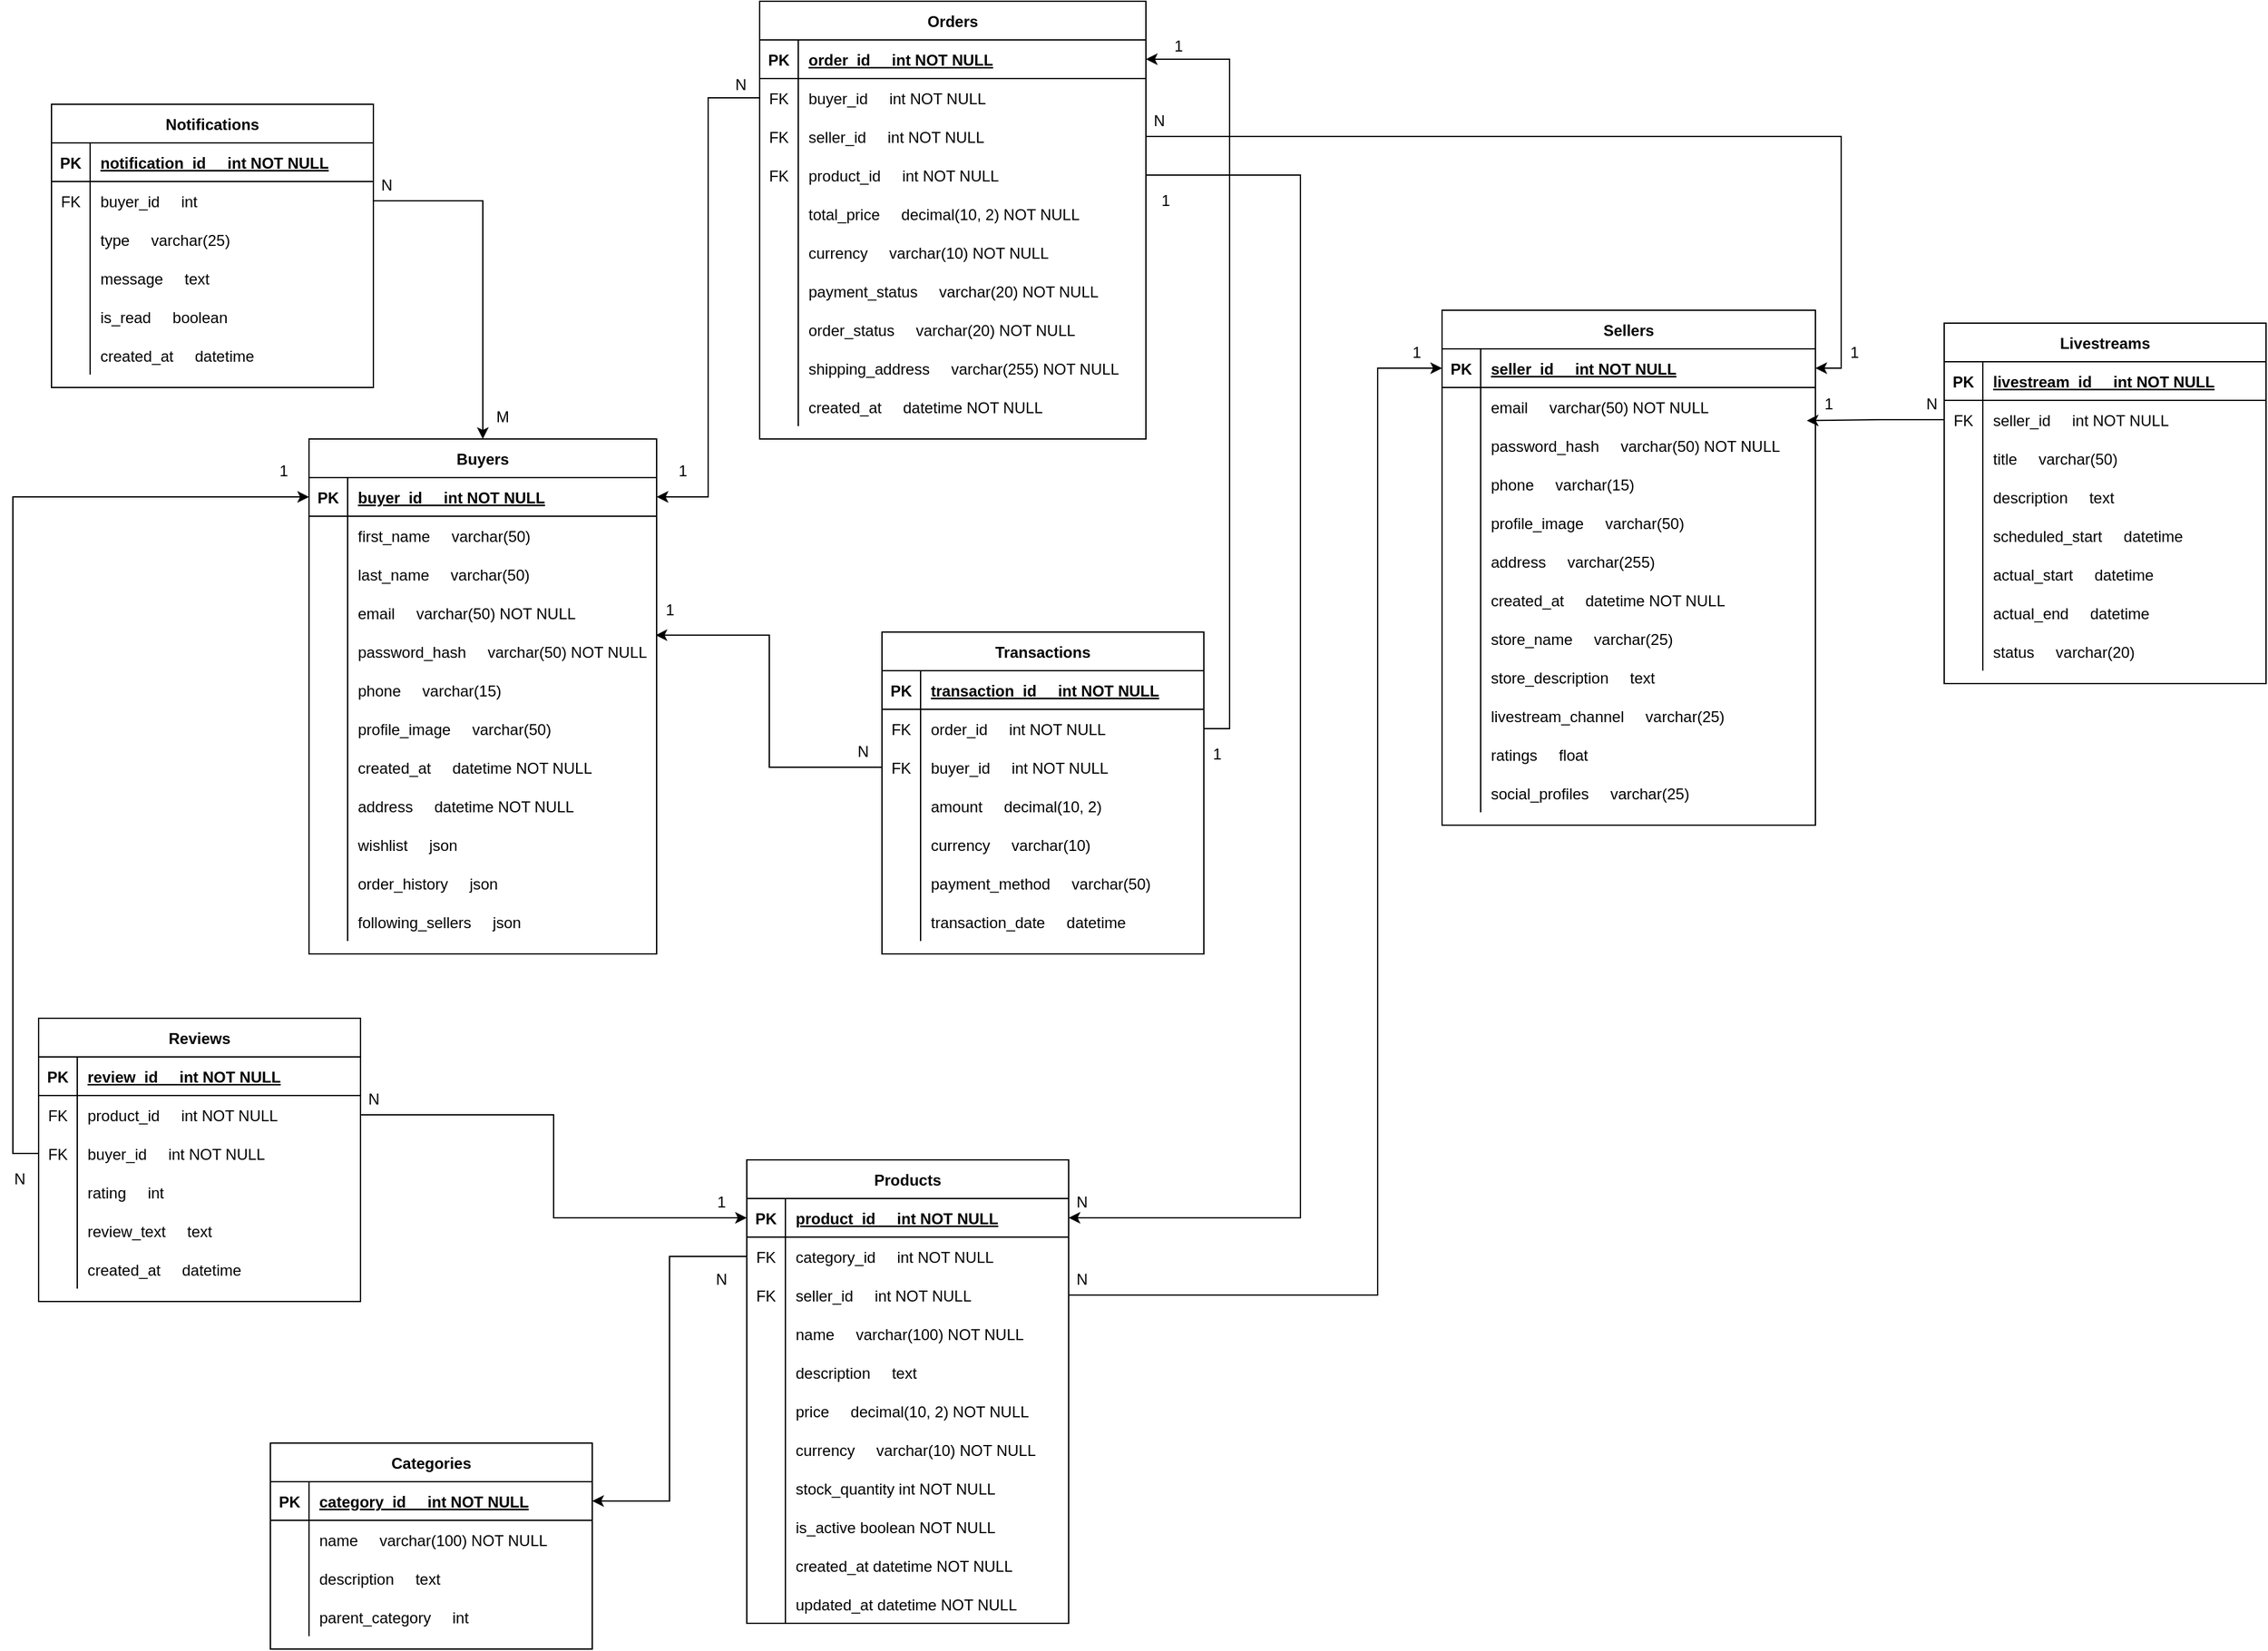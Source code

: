 <mxfile version="24.7.6">
  <diagram id="R2lEEEUBdFMjLlhIrx00" name="Page-1">
    <mxGraphModel dx="1900" dy="566" grid="1" gridSize="10" guides="1" tooltips="1" connect="1" arrows="1" fold="1" page="1" pageScale="1" pageWidth="850" pageHeight="1100" math="0" shadow="0" extFonts="Permanent Marker^https://fonts.googleapis.com/css?family=Permanent+Marker">
      <root>
        <mxCell id="0" />
        <mxCell id="1" parent="0" />
        <mxCell id="C-vyLk0tnHw3VtMMgP7b-2" value="Orders" style="shape=table;startSize=30;container=1;collapsible=1;childLayout=tableLayout;fixedRows=1;rowLines=0;fontStyle=1;align=center;resizeLast=1;" parent="1" vertex="1">
          <mxGeometry x="80" y="200" width="300" height="340" as="geometry" />
        </mxCell>
        <mxCell id="C-vyLk0tnHw3VtMMgP7b-3" value="" style="shape=partialRectangle;collapsible=0;dropTarget=0;pointerEvents=0;fillColor=none;points=[[0,0.5],[1,0.5]];portConstraint=eastwest;top=0;left=0;right=0;bottom=1;" parent="C-vyLk0tnHw3VtMMgP7b-2" vertex="1">
          <mxGeometry y="30" width="300" height="30" as="geometry" />
        </mxCell>
        <mxCell id="C-vyLk0tnHw3VtMMgP7b-4" value="PK" style="shape=partialRectangle;overflow=hidden;connectable=0;fillColor=none;top=0;left=0;bottom=0;right=0;fontStyle=1;" parent="C-vyLk0tnHw3VtMMgP7b-3" vertex="1">
          <mxGeometry width="30" height="30" as="geometry">
            <mxRectangle width="30" height="30" as="alternateBounds" />
          </mxGeometry>
        </mxCell>
        <mxCell id="C-vyLk0tnHw3VtMMgP7b-5" value="order_id     int NOT NULL " style="shape=partialRectangle;overflow=hidden;connectable=0;fillColor=none;top=0;left=0;bottom=0;right=0;align=left;spacingLeft=6;fontStyle=5;" parent="C-vyLk0tnHw3VtMMgP7b-3" vertex="1">
          <mxGeometry x="30" width="270" height="30" as="geometry">
            <mxRectangle width="270" height="30" as="alternateBounds" />
          </mxGeometry>
        </mxCell>
        <mxCell id="C-vyLk0tnHw3VtMMgP7b-6" value="" style="shape=partialRectangle;collapsible=0;dropTarget=0;pointerEvents=0;fillColor=none;points=[[0,0.5],[1,0.5]];portConstraint=eastwest;top=0;left=0;right=0;bottom=0;" parent="C-vyLk0tnHw3VtMMgP7b-2" vertex="1">
          <mxGeometry y="60" width="300" height="30" as="geometry" />
        </mxCell>
        <mxCell id="C-vyLk0tnHw3VtMMgP7b-7" value="FK" style="shape=partialRectangle;overflow=hidden;connectable=0;fillColor=none;top=0;left=0;bottom=0;right=0;" parent="C-vyLk0tnHw3VtMMgP7b-6" vertex="1">
          <mxGeometry width="30" height="30" as="geometry">
            <mxRectangle width="30" height="30" as="alternateBounds" />
          </mxGeometry>
        </mxCell>
        <mxCell id="C-vyLk0tnHw3VtMMgP7b-8" value="buyer_id     int NOT NULL" style="shape=partialRectangle;overflow=hidden;connectable=0;fillColor=none;top=0;left=0;bottom=0;right=0;align=left;spacingLeft=6;" parent="C-vyLk0tnHw3VtMMgP7b-6" vertex="1">
          <mxGeometry x="30" width="270" height="30" as="geometry">
            <mxRectangle width="270" height="30" as="alternateBounds" />
          </mxGeometry>
        </mxCell>
        <mxCell id="C-vyLk0tnHw3VtMMgP7b-9" value="" style="shape=partialRectangle;collapsible=0;dropTarget=0;pointerEvents=0;fillColor=none;points=[[0,0.5],[1,0.5]];portConstraint=eastwest;top=0;left=0;right=0;bottom=0;" parent="C-vyLk0tnHw3VtMMgP7b-2" vertex="1">
          <mxGeometry y="90" width="300" height="30" as="geometry" />
        </mxCell>
        <mxCell id="C-vyLk0tnHw3VtMMgP7b-10" value="FK" style="shape=partialRectangle;overflow=hidden;connectable=0;fillColor=none;top=0;left=0;bottom=0;right=0;" parent="C-vyLk0tnHw3VtMMgP7b-9" vertex="1">
          <mxGeometry width="30" height="30" as="geometry">
            <mxRectangle width="30" height="30" as="alternateBounds" />
          </mxGeometry>
        </mxCell>
        <mxCell id="C-vyLk0tnHw3VtMMgP7b-11" value="seller_id     int NOT NULL" style="shape=partialRectangle;overflow=hidden;connectable=0;fillColor=none;top=0;left=0;bottom=0;right=0;align=left;spacingLeft=6;" parent="C-vyLk0tnHw3VtMMgP7b-9" vertex="1">
          <mxGeometry x="30" width="270" height="30" as="geometry">
            <mxRectangle width="270" height="30" as="alternateBounds" />
          </mxGeometry>
        </mxCell>
        <mxCell id="4tDx1V9jUBQXd2SSRm5O-8" value="" style="shape=partialRectangle;collapsible=0;dropTarget=0;pointerEvents=0;fillColor=none;points=[[0,0.5],[1,0.5]];portConstraint=eastwest;top=0;left=0;right=0;bottom=0;" parent="C-vyLk0tnHw3VtMMgP7b-2" vertex="1">
          <mxGeometry y="120" width="300" height="30" as="geometry" />
        </mxCell>
        <mxCell id="4tDx1V9jUBQXd2SSRm5O-9" value="FK" style="shape=partialRectangle;overflow=hidden;connectable=0;fillColor=none;top=0;left=0;bottom=0;right=0;" parent="4tDx1V9jUBQXd2SSRm5O-8" vertex="1">
          <mxGeometry width="30" height="30" as="geometry">
            <mxRectangle width="30" height="30" as="alternateBounds" />
          </mxGeometry>
        </mxCell>
        <mxCell id="4tDx1V9jUBQXd2SSRm5O-10" value="product_id     int NOT NULL" style="shape=partialRectangle;overflow=hidden;connectable=0;fillColor=none;top=0;left=0;bottom=0;right=0;align=left;spacingLeft=6;" parent="4tDx1V9jUBQXd2SSRm5O-8" vertex="1">
          <mxGeometry x="30" width="270" height="30" as="geometry">
            <mxRectangle width="270" height="30" as="alternateBounds" />
          </mxGeometry>
        </mxCell>
        <mxCell id="BPaOkvJnyRhCoVFON-qw-43" value="" style="shape=partialRectangle;collapsible=0;dropTarget=0;pointerEvents=0;fillColor=none;points=[[0,0.5],[1,0.5]];portConstraint=eastwest;top=0;left=0;right=0;bottom=0;" parent="C-vyLk0tnHw3VtMMgP7b-2" vertex="1">
          <mxGeometry y="150" width="300" height="30" as="geometry" />
        </mxCell>
        <mxCell id="BPaOkvJnyRhCoVFON-qw-44" value="" style="shape=partialRectangle;overflow=hidden;connectable=0;fillColor=none;top=0;left=0;bottom=0;right=0;" parent="BPaOkvJnyRhCoVFON-qw-43" vertex="1">
          <mxGeometry width="30" height="30" as="geometry">
            <mxRectangle width="30" height="30" as="alternateBounds" />
          </mxGeometry>
        </mxCell>
        <mxCell id="BPaOkvJnyRhCoVFON-qw-45" value="total_price     decimal(10, 2) NOT NULL" style="shape=partialRectangle;overflow=hidden;connectable=0;fillColor=none;top=0;left=0;bottom=0;right=0;align=left;spacingLeft=6;" parent="BPaOkvJnyRhCoVFON-qw-43" vertex="1">
          <mxGeometry x="30" width="270" height="30" as="geometry">
            <mxRectangle width="270" height="30" as="alternateBounds" />
          </mxGeometry>
        </mxCell>
        <mxCell id="BPaOkvJnyRhCoVFON-qw-46" value="" style="shape=partialRectangle;collapsible=0;dropTarget=0;pointerEvents=0;fillColor=none;points=[[0,0.5],[1,0.5]];portConstraint=eastwest;top=0;left=0;right=0;bottom=0;" parent="C-vyLk0tnHw3VtMMgP7b-2" vertex="1">
          <mxGeometry y="180" width="300" height="30" as="geometry" />
        </mxCell>
        <mxCell id="BPaOkvJnyRhCoVFON-qw-47" value="" style="shape=partialRectangle;overflow=hidden;connectable=0;fillColor=none;top=0;left=0;bottom=0;right=0;" parent="BPaOkvJnyRhCoVFON-qw-46" vertex="1">
          <mxGeometry width="30" height="30" as="geometry">
            <mxRectangle width="30" height="30" as="alternateBounds" />
          </mxGeometry>
        </mxCell>
        <mxCell id="BPaOkvJnyRhCoVFON-qw-48" value="currency     varchar(10) NOT NULL" style="shape=partialRectangle;overflow=hidden;connectable=0;fillColor=none;top=0;left=0;bottom=0;right=0;align=left;spacingLeft=6;" parent="BPaOkvJnyRhCoVFON-qw-46" vertex="1">
          <mxGeometry x="30" width="270" height="30" as="geometry">
            <mxRectangle width="270" height="30" as="alternateBounds" />
          </mxGeometry>
        </mxCell>
        <mxCell id="BPaOkvJnyRhCoVFON-qw-49" value="" style="shape=partialRectangle;collapsible=0;dropTarget=0;pointerEvents=0;fillColor=none;points=[[0,0.5],[1,0.5]];portConstraint=eastwest;top=0;left=0;right=0;bottom=0;" parent="C-vyLk0tnHw3VtMMgP7b-2" vertex="1">
          <mxGeometry y="210" width="300" height="30" as="geometry" />
        </mxCell>
        <mxCell id="BPaOkvJnyRhCoVFON-qw-50" value="" style="shape=partialRectangle;overflow=hidden;connectable=0;fillColor=none;top=0;left=0;bottom=0;right=0;" parent="BPaOkvJnyRhCoVFON-qw-49" vertex="1">
          <mxGeometry width="30" height="30" as="geometry">
            <mxRectangle width="30" height="30" as="alternateBounds" />
          </mxGeometry>
        </mxCell>
        <mxCell id="BPaOkvJnyRhCoVFON-qw-51" value="payment_status     varchar(20) NOT NULL" style="shape=partialRectangle;overflow=hidden;connectable=0;fillColor=none;top=0;left=0;bottom=0;right=0;align=left;spacingLeft=6;" parent="BPaOkvJnyRhCoVFON-qw-49" vertex="1">
          <mxGeometry x="30" width="270" height="30" as="geometry">
            <mxRectangle width="270" height="30" as="alternateBounds" />
          </mxGeometry>
        </mxCell>
        <mxCell id="BPaOkvJnyRhCoVFON-qw-52" value="" style="shape=partialRectangle;collapsible=0;dropTarget=0;pointerEvents=0;fillColor=none;points=[[0,0.5],[1,0.5]];portConstraint=eastwest;top=0;left=0;right=0;bottom=0;" parent="C-vyLk0tnHw3VtMMgP7b-2" vertex="1">
          <mxGeometry y="240" width="300" height="30" as="geometry" />
        </mxCell>
        <mxCell id="BPaOkvJnyRhCoVFON-qw-53" value="" style="shape=partialRectangle;overflow=hidden;connectable=0;fillColor=none;top=0;left=0;bottom=0;right=0;" parent="BPaOkvJnyRhCoVFON-qw-52" vertex="1">
          <mxGeometry width="30" height="30" as="geometry">
            <mxRectangle width="30" height="30" as="alternateBounds" />
          </mxGeometry>
        </mxCell>
        <mxCell id="BPaOkvJnyRhCoVFON-qw-54" value="order_status     varchar(20) NOT NULL" style="shape=partialRectangle;overflow=hidden;connectable=0;fillColor=none;top=0;left=0;bottom=0;right=0;align=left;spacingLeft=6;" parent="BPaOkvJnyRhCoVFON-qw-52" vertex="1">
          <mxGeometry x="30" width="270" height="30" as="geometry">
            <mxRectangle width="270" height="30" as="alternateBounds" />
          </mxGeometry>
        </mxCell>
        <mxCell id="BPaOkvJnyRhCoVFON-qw-55" value="" style="shape=partialRectangle;collapsible=0;dropTarget=0;pointerEvents=0;fillColor=none;points=[[0,0.5],[1,0.5]];portConstraint=eastwest;top=0;left=0;right=0;bottom=0;" parent="C-vyLk0tnHw3VtMMgP7b-2" vertex="1">
          <mxGeometry y="270" width="300" height="30" as="geometry" />
        </mxCell>
        <mxCell id="BPaOkvJnyRhCoVFON-qw-56" value="" style="shape=partialRectangle;overflow=hidden;connectable=0;fillColor=none;top=0;left=0;bottom=0;right=0;" parent="BPaOkvJnyRhCoVFON-qw-55" vertex="1">
          <mxGeometry width="30" height="30" as="geometry">
            <mxRectangle width="30" height="30" as="alternateBounds" />
          </mxGeometry>
        </mxCell>
        <mxCell id="BPaOkvJnyRhCoVFON-qw-57" value="shipping_address     varchar(255) NOT NULL" style="shape=partialRectangle;overflow=hidden;connectable=0;fillColor=none;top=0;left=0;bottom=0;right=0;align=left;spacingLeft=6;" parent="BPaOkvJnyRhCoVFON-qw-55" vertex="1">
          <mxGeometry x="30" width="270" height="30" as="geometry">
            <mxRectangle width="270" height="30" as="alternateBounds" />
          </mxGeometry>
        </mxCell>
        <mxCell id="BPaOkvJnyRhCoVFON-qw-58" value="" style="shape=partialRectangle;collapsible=0;dropTarget=0;pointerEvents=0;fillColor=none;points=[[0,0.5],[1,0.5]];portConstraint=eastwest;top=0;left=0;right=0;bottom=0;" parent="C-vyLk0tnHw3VtMMgP7b-2" vertex="1">
          <mxGeometry y="300" width="300" height="30" as="geometry" />
        </mxCell>
        <mxCell id="BPaOkvJnyRhCoVFON-qw-59" value="" style="shape=partialRectangle;overflow=hidden;connectable=0;fillColor=none;top=0;left=0;bottom=0;right=0;" parent="BPaOkvJnyRhCoVFON-qw-58" vertex="1">
          <mxGeometry width="30" height="30" as="geometry">
            <mxRectangle width="30" height="30" as="alternateBounds" />
          </mxGeometry>
        </mxCell>
        <mxCell id="BPaOkvJnyRhCoVFON-qw-60" value="created_at     datetime NOT NULL" style="shape=partialRectangle;overflow=hidden;connectable=0;fillColor=none;top=0;left=0;bottom=0;right=0;align=left;spacingLeft=6;" parent="BPaOkvJnyRhCoVFON-qw-58" vertex="1">
          <mxGeometry x="30" width="270" height="30" as="geometry">
            <mxRectangle width="270" height="30" as="alternateBounds" />
          </mxGeometry>
        </mxCell>
        <mxCell id="C-vyLk0tnHw3VtMMgP7b-23" value="Buyers" style="shape=table;startSize=30;container=1;collapsible=1;childLayout=tableLayout;fixedRows=1;rowLines=0;fontStyle=1;align=center;resizeLast=1;" parent="1" vertex="1">
          <mxGeometry x="-270" y="540" width="270" height="400" as="geometry" />
        </mxCell>
        <mxCell id="C-vyLk0tnHw3VtMMgP7b-24" value="" style="shape=partialRectangle;collapsible=0;dropTarget=0;pointerEvents=0;fillColor=none;points=[[0,0.5],[1,0.5]];portConstraint=eastwest;top=0;left=0;right=0;bottom=1;" parent="C-vyLk0tnHw3VtMMgP7b-23" vertex="1">
          <mxGeometry y="30" width="270" height="30" as="geometry" />
        </mxCell>
        <mxCell id="C-vyLk0tnHw3VtMMgP7b-25" value="PK" style="shape=partialRectangle;overflow=hidden;connectable=0;fillColor=none;top=0;left=0;bottom=0;right=0;fontStyle=1;" parent="C-vyLk0tnHw3VtMMgP7b-24" vertex="1">
          <mxGeometry width="30" height="30" as="geometry">
            <mxRectangle width="30" height="30" as="alternateBounds" />
          </mxGeometry>
        </mxCell>
        <mxCell id="C-vyLk0tnHw3VtMMgP7b-26" value="buyer_id     int NOT NULL " style="shape=partialRectangle;overflow=hidden;connectable=0;fillColor=none;top=0;left=0;bottom=0;right=0;align=left;spacingLeft=6;fontStyle=5;" parent="C-vyLk0tnHw3VtMMgP7b-24" vertex="1">
          <mxGeometry x="30" width="240" height="30" as="geometry">
            <mxRectangle width="240" height="30" as="alternateBounds" />
          </mxGeometry>
        </mxCell>
        <mxCell id="BPaOkvJnyRhCoVFON-qw-1" value="" style="shape=partialRectangle;collapsible=0;dropTarget=0;pointerEvents=0;fillColor=none;points=[[0,0.5],[1,0.5]];portConstraint=eastwest;top=0;left=0;right=0;bottom=0;" parent="C-vyLk0tnHw3VtMMgP7b-23" vertex="1">
          <mxGeometry y="60" width="270" height="30" as="geometry" />
        </mxCell>
        <mxCell id="BPaOkvJnyRhCoVFON-qw-2" value="" style="shape=partialRectangle;overflow=hidden;connectable=0;fillColor=none;top=0;left=0;bottom=0;right=0;" parent="BPaOkvJnyRhCoVFON-qw-1" vertex="1">
          <mxGeometry width="30" height="30" as="geometry">
            <mxRectangle width="30" height="30" as="alternateBounds" />
          </mxGeometry>
        </mxCell>
        <mxCell id="BPaOkvJnyRhCoVFON-qw-3" value="first_name     varchar(50)" style="shape=partialRectangle;overflow=hidden;connectable=0;fillColor=none;top=0;left=0;bottom=0;right=0;align=left;spacingLeft=6;" parent="BPaOkvJnyRhCoVFON-qw-1" vertex="1">
          <mxGeometry x="30" width="240" height="30" as="geometry">
            <mxRectangle width="240" height="30" as="alternateBounds" />
          </mxGeometry>
        </mxCell>
        <mxCell id="BPaOkvJnyRhCoVFON-qw-4" value="" style="shape=partialRectangle;collapsible=0;dropTarget=0;pointerEvents=0;fillColor=none;points=[[0,0.5],[1,0.5]];portConstraint=eastwest;top=0;left=0;right=0;bottom=0;" parent="C-vyLk0tnHw3VtMMgP7b-23" vertex="1">
          <mxGeometry y="90" width="270" height="30" as="geometry" />
        </mxCell>
        <mxCell id="BPaOkvJnyRhCoVFON-qw-5" value="" style="shape=partialRectangle;overflow=hidden;connectable=0;fillColor=none;top=0;left=0;bottom=0;right=0;" parent="BPaOkvJnyRhCoVFON-qw-4" vertex="1">
          <mxGeometry width="30" height="30" as="geometry">
            <mxRectangle width="30" height="30" as="alternateBounds" />
          </mxGeometry>
        </mxCell>
        <mxCell id="BPaOkvJnyRhCoVFON-qw-6" value="last_name     varchar(50)" style="shape=partialRectangle;overflow=hidden;connectable=0;fillColor=none;top=0;left=0;bottom=0;right=0;align=left;spacingLeft=6;" parent="BPaOkvJnyRhCoVFON-qw-4" vertex="1">
          <mxGeometry x="30" width="240" height="30" as="geometry">
            <mxRectangle width="240" height="30" as="alternateBounds" />
          </mxGeometry>
        </mxCell>
        <mxCell id="BPaOkvJnyRhCoVFON-qw-7" value="" style="shape=partialRectangle;collapsible=0;dropTarget=0;pointerEvents=0;fillColor=none;points=[[0,0.5],[1,0.5]];portConstraint=eastwest;top=0;left=0;right=0;bottom=0;" parent="C-vyLk0tnHw3VtMMgP7b-23" vertex="1">
          <mxGeometry y="120" width="270" height="30" as="geometry" />
        </mxCell>
        <mxCell id="BPaOkvJnyRhCoVFON-qw-8" value="" style="shape=partialRectangle;overflow=hidden;connectable=0;fillColor=none;top=0;left=0;bottom=0;right=0;" parent="BPaOkvJnyRhCoVFON-qw-7" vertex="1">
          <mxGeometry width="30" height="30" as="geometry">
            <mxRectangle width="30" height="30" as="alternateBounds" />
          </mxGeometry>
        </mxCell>
        <mxCell id="BPaOkvJnyRhCoVFON-qw-9" value="email     varchar(50) NOT NULL" style="shape=partialRectangle;overflow=hidden;connectable=0;fillColor=none;top=0;left=0;bottom=0;right=0;align=left;spacingLeft=6;" parent="BPaOkvJnyRhCoVFON-qw-7" vertex="1">
          <mxGeometry x="30" width="240" height="30" as="geometry">
            <mxRectangle width="240" height="30" as="alternateBounds" />
          </mxGeometry>
        </mxCell>
        <mxCell id="BPaOkvJnyRhCoVFON-qw-10" value="" style="shape=partialRectangle;collapsible=0;dropTarget=0;pointerEvents=0;fillColor=none;points=[[0,0.5],[1,0.5]];portConstraint=eastwest;top=0;left=0;right=0;bottom=0;" parent="C-vyLk0tnHw3VtMMgP7b-23" vertex="1">
          <mxGeometry y="150" width="270" height="30" as="geometry" />
        </mxCell>
        <mxCell id="BPaOkvJnyRhCoVFON-qw-11" value="" style="shape=partialRectangle;overflow=hidden;connectable=0;fillColor=none;top=0;left=0;bottom=0;right=0;" parent="BPaOkvJnyRhCoVFON-qw-10" vertex="1">
          <mxGeometry width="30" height="30" as="geometry">
            <mxRectangle width="30" height="30" as="alternateBounds" />
          </mxGeometry>
        </mxCell>
        <mxCell id="BPaOkvJnyRhCoVFON-qw-12" value="password_hash     varchar(50) NOT NULL" style="shape=partialRectangle;overflow=hidden;connectable=0;fillColor=none;top=0;left=0;bottom=0;right=0;align=left;spacingLeft=6;" parent="BPaOkvJnyRhCoVFON-qw-10" vertex="1">
          <mxGeometry x="30" width="240" height="30" as="geometry">
            <mxRectangle width="240" height="30" as="alternateBounds" />
          </mxGeometry>
        </mxCell>
        <mxCell id="BPaOkvJnyRhCoVFON-qw-13" value="" style="shape=partialRectangle;collapsible=0;dropTarget=0;pointerEvents=0;fillColor=none;points=[[0,0.5],[1,0.5]];portConstraint=eastwest;top=0;left=0;right=0;bottom=0;" parent="C-vyLk0tnHw3VtMMgP7b-23" vertex="1">
          <mxGeometry y="180" width="270" height="30" as="geometry" />
        </mxCell>
        <mxCell id="BPaOkvJnyRhCoVFON-qw-14" value="" style="shape=partialRectangle;overflow=hidden;connectable=0;fillColor=none;top=0;left=0;bottom=0;right=0;" parent="BPaOkvJnyRhCoVFON-qw-13" vertex="1">
          <mxGeometry width="30" height="30" as="geometry">
            <mxRectangle width="30" height="30" as="alternateBounds" />
          </mxGeometry>
        </mxCell>
        <mxCell id="BPaOkvJnyRhCoVFON-qw-15" value="phone     varchar(15)" style="shape=partialRectangle;overflow=hidden;connectable=0;fillColor=none;top=0;left=0;bottom=0;right=0;align=left;spacingLeft=6;" parent="BPaOkvJnyRhCoVFON-qw-13" vertex="1">
          <mxGeometry x="30" width="240" height="30" as="geometry">
            <mxRectangle width="240" height="30" as="alternateBounds" />
          </mxGeometry>
        </mxCell>
        <mxCell id="BPaOkvJnyRhCoVFON-qw-16" value="" style="shape=partialRectangle;collapsible=0;dropTarget=0;pointerEvents=0;fillColor=none;points=[[0,0.5],[1,0.5]];portConstraint=eastwest;top=0;left=0;right=0;bottom=0;" parent="C-vyLk0tnHw3VtMMgP7b-23" vertex="1">
          <mxGeometry y="210" width="270" height="30" as="geometry" />
        </mxCell>
        <mxCell id="BPaOkvJnyRhCoVFON-qw-17" value="" style="shape=partialRectangle;overflow=hidden;connectable=0;fillColor=none;top=0;left=0;bottom=0;right=0;" parent="BPaOkvJnyRhCoVFON-qw-16" vertex="1">
          <mxGeometry width="30" height="30" as="geometry">
            <mxRectangle width="30" height="30" as="alternateBounds" />
          </mxGeometry>
        </mxCell>
        <mxCell id="BPaOkvJnyRhCoVFON-qw-18" value="profile_image     varchar(50)" style="shape=partialRectangle;overflow=hidden;connectable=0;fillColor=none;top=0;left=0;bottom=0;right=0;align=left;spacingLeft=6;" parent="BPaOkvJnyRhCoVFON-qw-16" vertex="1">
          <mxGeometry x="30" width="240" height="30" as="geometry">
            <mxRectangle width="240" height="30" as="alternateBounds" />
          </mxGeometry>
        </mxCell>
        <mxCell id="BPaOkvJnyRhCoVFON-qw-19" value="" style="shape=partialRectangle;collapsible=0;dropTarget=0;pointerEvents=0;fillColor=none;points=[[0,0.5],[1,0.5]];portConstraint=eastwest;top=0;left=0;right=0;bottom=0;" parent="C-vyLk0tnHw3VtMMgP7b-23" vertex="1">
          <mxGeometry y="240" width="270" height="30" as="geometry" />
        </mxCell>
        <mxCell id="BPaOkvJnyRhCoVFON-qw-20" value="" style="shape=partialRectangle;overflow=hidden;connectable=0;fillColor=none;top=0;left=0;bottom=0;right=0;" parent="BPaOkvJnyRhCoVFON-qw-19" vertex="1">
          <mxGeometry width="30" height="30" as="geometry">
            <mxRectangle width="30" height="30" as="alternateBounds" />
          </mxGeometry>
        </mxCell>
        <mxCell id="BPaOkvJnyRhCoVFON-qw-21" value="created_at     datetime NOT NULL" style="shape=partialRectangle;overflow=hidden;connectable=0;fillColor=none;top=0;left=0;bottom=0;right=0;align=left;spacingLeft=6;" parent="BPaOkvJnyRhCoVFON-qw-19" vertex="1">
          <mxGeometry x="30" width="240" height="30" as="geometry">
            <mxRectangle width="240" height="30" as="alternateBounds" />
          </mxGeometry>
        </mxCell>
        <mxCell id="BPaOkvJnyRhCoVFON-qw-266" value="" style="shape=partialRectangle;collapsible=0;dropTarget=0;pointerEvents=0;fillColor=none;points=[[0,0.5],[1,0.5]];portConstraint=eastwest;top=0;left=0;right=0;bottom=0;" parent="C-vyLk0tnHw3VtMMgP7b-23" vertex="1">
          <mxGeometry y="270" width="270" height="30" as="geometry" />
        </mxCell>
        <mxCell id="BPaOkvJnyRhCoVFON-qw-267" value="" style="shape=partialRectangle;overflow=hidden;connectable=0;fillColor=none;top=0;left=0;bottom=0;right=0;" parent="BPaOkvJnyRhCoVFON-qw-266" vertex="1">
          <mxGeometry width="30" height="30" as="geometry">
            <mxRectangle width="30" height="30" as="alternateBounds" />
          </mxGeometry>
        </mxCell>
        <mxCell id="BPaOkvJnyRhCoVFON-qw-268" value="address     datetime NOT NULL" style="shape=partialRectangle;overflow=hidden;connectable=0;fillColor=none;top=0;left=0;bottom=0;right=0;align=left;spacingLeft=6;" parent="BPaOkvJnyRhCoVFON-qw-266" vertex="1">
          <mxGeometry x="30" width="240" height="30" as="geometry">
            <mxRectangle width="240" height="30" as="alternateBounds" />
          </mxGeometry>
        </mxCell>
        <mxCell id="BPaOkvJnyRhCoVFON-qw-269" value="" style="shape=partialRectangle;collapsible=0;dropTarget=0;pointerEvents=0;fillColor=none;points=[[0,0.5],[1,0.5]];portConstraint=eastwest;top=0;left=0;right=0;bottom=0;" parent="C-vyLk0tnHw3VtMMgP7b-23" vertex="1">
          <mxGeometry y="300" width="270" height="30" as="geometry" />
        </mxCell>
        <mxCell id="BPaOkvJnyRhCoVFON-qw-270" value="" style="shape=partialRectangle;overflow=hidden;connectable=0;fillColor=none;top=0;left=0;bottom=0;right=0;" parent="BPaOkvJnyRhCoVFON-qw-269" vertex="1">
          <mxGeometry width="30" height="30" as="geometry">
            <mxRectangle width="30" height="30" as="alternateBounds" />
          </mxGeometry>
        </mxCell>
        <mxCell id="BPaOkvJnyRhCoVFON-qw-271" value="wishlist     json" style="shape=partialRectangle;overflow=hidden;connectable=0;fillColor=none;top=0;left=0;bottom=0;right=0;align=left;spacingLeft=6;" parent="BPaOkvJnyRhCoVFON-qw-269" vertex="1">
          <mxGeometry x="30" width="240" height="30" as="geometry">
            <mxRectangle width="240" height="30" as="alternateBounds" />
          </mxGeometry>
        </mxCell>
        <mxCell id="BPaOkvJnyRhCoVFON-qw-272" value="" style="shape=partialRectangle;collapsible=0;dropTarget=0;pointerEvents=0;fillColor=none;points=[[0,0.5],[1,0.5]];portConstraint=eastwest;top=0;left=0;right=0;bottom=0;" parent="C-vyLk0tnHw3VtMMgP7b-23" vertex="1">
          <mxGeometry y="330" width="270" height="30" as="geometry" />
        </mxCell>
        <mxCell id="BPaOkvJnyRhCoVFON-qw-273" value="" style="shape=partialRectangle;overflow=hidden;connectable=0;fillColor=none;top=0;left=0;bottom=0;right=0;" parent="BPaOkvJnyRhCoVFON-qw-272" vertex="1">
          <mxGeometry width="30" height="30" as="geometry">
            <mxRectangle width="30" height="30" as="alternateBounds" />
          </mxGeometry>
        </mxCell>
        <mxCell id="BPaOkvJnyRhCoVFON-qw-274" value="order_history     json" style="shape=partialRectangle;overflow=hidden;connectable=0;fillColor=none;top=0;left=0;bottom=0;right=0;align=left;spacingLeft=6;" parent="BPaOkvJnyRhCoVFON-qw-272" vertex="1">
          <mxGeometry x="30" width="240" height="30" as="geometry">
            <mxRectangle width="240" height="30" as="alternateBounds" />
          </mxGeometry>
        </mxCell>
        <mxCell id="BPaOkvJnyRhCoVFON-qw-275" value="" style="shape=partialRectangle;collapsible=0;dropTarget=0;pointerEvents=0;fillColor=none;points=[[0,0.5],[1,0.5]];portConstraint=eastwest;top=0;left=0;right=0;bottom=0;" parent="C-vyLk0tnHw3VtMMgP7b-23" vertex="1">
          <mxGeometry y="360" width="270" height="30" as="geometry" />
        </mxCell>
        <mxCell id="BPaOkvJnyRhCoVFON-qw-276" value="" style="shape=partialRectangle;overflow=hidden;connectable=0;fillColor=none;top=0;left=0;bottom=0;right=0;" parent="BPaOkvJnyRhCoVFON-qw-275" vertex="1">
          <mxGeometry width="30" height="30" as="geometry">
            <mxRectangle width="30" height="30" as="alternateBounds" />
          </mxGeometry>
        </mxCell>
        <mxCell id="BPaOkvJnyRhCoVFON-qw-277" value="following_sellers     json" style="shape=partialRectangle;overflow=hidden;connectable=0;fillColor=none;top=0;left=0;bottom=0;right=0;align=left;spacingLeft=6;" parent="BPaOkvJnyRhCoVFON-qw-275" vertex="1">
          <mxGeometry x="30" width="240" height="30" as="geometry">
            <mxRectangle width="240" height="30" as="alternateBounds" />
          </mxGeometry>
        </mxCell>
        <mxCell id="BPaOkvJnyRhCoVFON-qw-85" value="Categories" style="shape=table;startSize=30;container=1;collapsible=1;childLayout=tableLayout;fixedRows=1;rowLines=0;fontStyle=1;align=center;resizeLast=1;" parent="1" vertex="1">
          <mxGeometry x="-300" y="1320" width="250" height="160" as="geometry" />
        </mxCell>
        <mxCell id="BPaOkvJnyRhCoVFON-qw-86" value="" style="shape=partialRectangle;collapsible=0;dropTarget=0;pointerEvents=0;fillColor=none;points=[[0,0.5],[1,0.5]];portConstraint=eastwest;top=0;left=0;right=0;bottom=1;" parent="BPaOkvJnyRhCoVFON-qw-85" vertex="1">
          <mxGeometry y="30" width="250" height="30" as="geometry" />
        </mxCell>
        <mxCell id="BPaOkvJnyRhCoVFON-qw-87" value="PK" style="shape=partialRectangle;overflow=hidden;connectable=0;fillColor=none;top=0;left=0;bottom=0;right=0;fontStyle=1;" parent="BPaOkvJnyRhCoVFON-qw-86" vertex="1">
          <mxGeometry width="30" height="30" as="geometry">
            <mxRectangle width="30" height="30" as="alternateBounds" />
          </mxGeometry>
        </mxCell>
        <mxCell id="BPaOkvJnyRhCoVFON-qw-88" value="category_id     int NOT NULL " style="shape=partialRectangle;overflow=hidden;connectable=0;fillColor=none;top=0;left=0;bottom=0;right=0;align=left;spacingLeft=6;fontStyle=5;" parent="BPaOkvJnyRhCoVFON-qw-86" vertex="1">
          <mxGeometry x="30" width="220" height="30" as="geometry">
            <mxRectangle width="220" height="30" as="alternateBounds" />
          </mxGeometry>
        </mxCell>
        <mxCell id="BPaOkvJnyRhCoVFON-qw-89" value="" style="shape=partialRectangle;collapsible=0;dropTarget=0;pointerEvents=0;fillColor=none;points=[[0,0.5],[1,0.5]];portConstraint=eastwest;top=0;left=0;right=0;bottom=0;" parent="BPaOkvJnyRhCoVFON-qw-85" vertex="1">
          <mxGeometry y="60" width="250" height="30" as="geometry" />
        </mxCell>
        <mxCell id="BPaOkvJnyRhCoVFON-qw-90" value="" style="shape=partialRectangle;overflow=hidden;connectable=0;fillColor=none;top=0;left=0;bottom=0;right=0;" parent="BPaOkvJnyRhCoVFON-qw-89" vertex="1">
          <mxGeometry width="30" height="30" as="geometry">
            <mxRectangle width="30" height="30" as="alternateBounds" />
          </mxGeometry>
        </mxCell>
        <mxCell id="BPaOkvJnyRhCoVFON-qw-91" value="name     varchar(100) NOT NULL" style="shape=partialRectangle;overflow=hidden;connectable=0;fillColor=none;top=0;left=0;bottom=0;right=0;align=left;spacingLeft=6;" parent="BPaOkvJnyRhCoVFON-qw-89" vertex="1">
          <mxGeometry x="30" width="220" height="30" as="geometry">
            <mxRectangle width="220" height="30" as="alternateBounds" />
          </mxGeometry>
        </mxCell>
        <mxCell id="BPaOkvJnyRhCoVFON-qw-92" value="" style="shape=partialRectangle;collapsible=0;dropTarget=0;pointerEvents=0;fillColor=none;points=[[0,0.5],[1,0.5]];portConstraint=eastwest;top=0;left=0;right=0;bottom=0;" parent="BPaOkvJnyRhCoVFON-qw-85" vertex="1">
          <mxGeometry y="90" width="250" height="30" as="geometry" />
        </mxCell>
        <mxCell id="BPaOkvJnyRhCoVFON-qw-93" value="" style="shape=partialRectangle;overflow=hidden;connectable=0;fillColor=none;top=0;left=0;bottom=0;right=0;" parent="BPaOkvJnyRhCoVFON-qw-92" vertex="1">
          <mxGeometry width="30" height="30" as="geometry">
            <mxRectangle width="30" height="30" as="alternateBounds" />
          </mxGeometry>
        </mxCell>
        <mxCell id="BPaOkvJnyRhCoVFON-qw-94" value="description     text" style="shape=partialRectangle;overflow=hidden;connectable=0;fillColor=none;top=0;left=0;bottom=0;right=0;align=left;spacingLeft=6;" parent="BPaOkvJnyRhCoVFON-qw-92" vertex="1">
          <mxGeometry x="30" width="220" height="30" as="geometry">
            <mxRectangle width="220" height="30" as="alternateBounds" />
          </mxGeometry>
        </mxCell>
        <mxCell id="BPaOkvJnyRhCoVFON-qw-95" value="" style="shape=partialRectangle;collapsible=0;dropTarget=0;pointerEvents=0;fillColor=none;points=[[0,0.5],[1,0.5]];portConstraint=eastwest;top=0;left=0;right=0;bottom=0;" parent="BPaOkvJnyRhCoVFON-qw-85" vertex="1">
          <mxGeometry y="120" width="250" height="30" as="geometry" />
        </mxCell>
        <mxCell id="BPaOkvJnyRhCoVFON-qw-96" value="" style="shape=partialRectangle;overflow=hidden;connectable=0;fillColor=none;top=0;left=0;bottom=0;right=0;" parent="BPaOkvJnyRhCoVFON-qw-95" vertex="1">
          <mxGeometry width="30" height="30" as="geometry">
            <mxRectangle width="30" height="30" as="alternateBounds" />
          </mxGeometry>
        </mxCell>
        <mxCell id="BPaOkvJnyRhCoVFON-qw-97" value="parent_category     int" style="shape=partialRectangle;overflow=hidden;connectable=0;fillColor=none;top=0;left=0;bottom=0;right=0;align=left;spacingLeft=6;" parent="BPaOkvJnyRhCoVFON-qw-95" vertex="1">
          <mxGeometry x="30" width="220" height="30" as="geometry">
            <mxRectangle width="220" height="30" as="alternateBounds" />
          </mxGeometry>
        </mxCell>
        <mxCell id="BPaOkvJnyRhCoVFON-qw-119" value="Reviews" style="shape=table;startSize=30;container=1;collapsible=1;childLayout=tableLayout;fixedRows=1;rowLines=0;fontStyle=1;align=center;resizeLast=1;" parent="1" vertex="1">
          <mxGeometry x="-480" y="990" width="250" height="220" as="geometry" />
        </mxCell>
        <mxCell id="BPaOkvJnyRhCoVFON-qw-120" value="" style="shape=partialRectangle;collapsible=0;dropTarget=0;pointerEvents=0;fillColor=none;points=[[0,0.5],[1,0.5]];portConstraint=eastwest;top=0;left=0;right=0;bottom=1;" parent="BPaOkvJnyRhCoVFON-qw-119" vertex="1">
          <mxGeometry y="30" width="250" height="30" as="geometry" />
        </mxCell>
        <mxCell id="BPaOkvJnyRhCoVFON-qw-121" value="PK" style="shape=partialRectangle;overflow=hidden;connectable=0;fillColor=none;top=0;left=0;bottom=0;right=0;fontStyle=1;" parent="BPaOkvJnyRhCoVFON-qw-120" vertex="1">
          <mxGeometry width="30" height="30" as="geometry">
            <mxRectangle width="30" height="30" as="alternateBounds" />
          </mxGeometry>
        </mxCell>
        <mxCell id="BPaOkvJnyRhCoVFON-qw-122" value="review_id     int NOT NULL " style="shape=partialRectangle;overflow=hidden;connectable=0;fillColor=none;top=0;left=0;bottom=0;right=0;align=left;spacingLeft=6;fontStyle=5;" parent="BPaOkvJnyRhCoVFON-qw-120" vertex="1">
          <mxGeometry x="30" width="220" height="30" as="geometry">
            <mxRectangle width="220" height="30" as="alternateBounds" />
          </mxGeometry>
        </mxCell>
        <mxCell id="BPaOkvJnyRhCoVFON-qw-123" value="" style="shape=partialRectangle;collapsible=0;dropTarget=0;pointerEvents=0;fillColor=none;points=[[0,0.5],[1,0.5]];portConstraint=eastwest;top=0;left=0;right=0;bottom=0;" parent="BPaOkvJnyRhCoVFON-qw-119" vertex="1">
          <mxGeometry y="60" width="250" height="30" as="geometry" />
        </mxCell>
        <mxCell id="BPaOkvJnyRhCoVFON-qw-124" value="FK" style="shape=partialRectangle;overflow=hidden;connectable=0;fillColor=none;top=0;left=0;bottom=0;right=0;" parent="BPaOkvJnyRhCoVFON-qw-123" vertex="1">
          <mxGeometry width="30" height="30" as="geometry">
            <mxRectangle width="30" height="30" as="alternateBounds" />
          </mxGeometry>
        </mxCell>
        <mxCell id="BPaOkvJnyRhCoVFON-qw-125" value="product_id     int NOT NULL" style="shape=partialRectangle;overflow=hidden;connectable=0;fillColor=none;top=0;left=0;bottom=0;right=0;align=left;spacingLeft=6;" parent="BPaOkvJnyRhCoVFON-qw-123" vertex="1">
          <mxGeometry x="30" width="220" height="30" as="geometry">
            <mxRectangle width="220" height="30" as="alternateBounds" />
          </mxGeometry>
        </mxCell>
        <mxCell id="BPaOkvJnyRhCoVFON-qw-126" value="" style="shape=partialRectangle;collapsible=0;dropTarget=0;pointerEvents=0;fillColor=none;points=[[0,0.5],[1,0.5]];portConstraint=eastwest;top=0;left=0;right=0;bottom=0;" parent="BPaOkvJnyRhCoVFON-qw-119" vertex="1">
          <mxGeometry y="90" width="250" height="30" as="geometry" />
        </mxCell>
        <mxCell id="BPaOkvJnyRhCoVFON-qw-127" value="FK" style="shape=partialRectangle;overflow=hidden;connectable=0;fillColor=none;top=0;left=0;bottom=0;right=0;" parent="BPaOkvJnyRhCoVFON-qw-126" vertex="1">
          <mxGeometry width="30" height="30" as="geometry">
            <mxRectangle width="30" height="30" as="alternateBounds" />
          </mxGeometry>
        </mxCell>
        <mxCell id="BPaOkvJnyRhCoVFON-qw-128" value="buyer_id     int NOT NULL" style="shape=partialRectangle;overflow=hidden;connectable=0;fillColor=none;top=0;left=0;bottom=0;right=0;align=left;spacingLeft=6;" parent="BPaOkvJnyRhCoVFON-qw-126" vertex="1">
          <mxGeometry x="30" width="220" height="30" as="geometry">
            <mxRectangle width="220" height="30" as="alternateBounds" />
          </mxGeometry>
        </mxCell>
        <mxCell id="BPaOkvJnyRhCoVFON-qw-129" value="" style="shape=partialRectangle;collapsible=0;dropTarget=0;pointerEvents=0;fillColor=none;points=[[0,0.5],[1,0.5]];portConstraint=eastwest;top=0;left=0;right=0;bottom=0;" parent="BPaOkvJnyRhCoVFON-qw-119" vertex="1">
          <mxGeometry y="120" width="250" height="30" as="geometry" />
        </mxCell>
        <mxCell id="BPaOkvJnyRhCoVFON-qw-130" value="" style="shape=partialRectangle;overflow=hidden;connectable=0;fillColor=none;top=0;left=0;bottom=0;right=0;" parent="BPaOkvJnyRhCoVFON-qw-129" vertex="1">
          <mxGeometry width="30" height="30" as="geometry">
            <mxRectangle width="30" height="30" as="alternateBounds" />
          </mxGeometry>
        </mxCell>
        <mxCell id="BPaOkvJnyRhCoVFON-qw-131" value="rating     int" style="shape=partialRectangle;overflow=hidden;connectable=0;fillColor=none;top=0;left=0;bottom=0;right=0;align=left;spacingLeft=6;" parent="BPaOkvJnyRhCoVFON-qw-129" vertex="1">
          <mxGeometry x="30" width="220" height="30" as="geometry">
            <mxRectangle width="220" height="30" as="alternateBounds" />
          </mxGeometry>
        </mxCell>
        <mxCell id="BPaOkvJnyRhCoVFON-qw-132" value="" style="shape=partialRectangle;collapsible=0;dropTarget=0;pointerEvents=0;fillColor=none;points=[[0,0.5],[1,0.5]];portConstraint=eastwest;top=0;left=0;right=0;bottom=0;" parent="BPaOkvJnyRhCoVFON-qw-119" vertex="1">
          <mxGeometry y="150" width="250" height="30" as="geometry" />
        </mxCell>
        <mxCell id="BPaOkvJnyRhCoVFON-qw-133" value="" style="shape=partialRectangle;overflow=hidden;connectable=0;fillColor=none;top=0;left=0;bottom=0;right=0;" parent="BPaOkvJnyRhCoVFON-qw-132" vertex="1">
          <mxGeometry width="30" height="30" as="geometry">
            <mxRectangle width="30" height="30" as="alternateBounds" />
          </mxGeometry>
        </mxCell>
        <mxCell id="BPaOkvJnyRhCoVFON-qw-134" value="review_text     text" style="shape=partialRectangle;overflow=hidden;connectable=0;fillColor=none;top=0;left=0;bottom=0;right=0;align=left;spacingLeft=6;" parent="BPaOkvJnyRhCoVFON-qw-132" vertex="1">
          <mxGeometry x="30" width="220" height="30" as="geometry">
            <mxRectangle width="220" height="30" as="alternateBounds" />
          </mxGeometry>
        </mxCell>
        <mxCell id="BPaOkvJnyRhCoVFON-qw-135" value="" style="shape=partialRectangle;collapsible=0;dropTarget=0;pointerEvents=0;fillColor=none;points=[[0,0.5],[1,0.5]];portConstraint=eastwest;top=0;left=0;right=0;bottom=0;" parent="BPaOkvJnyRhCoVFON-qw-119" vertex="1">
          <mxGeometry y="180" width="250" height="30" as="geometry" />
        </mxCell>
        <mxCell id="BPaOkvJnyRhCoVFON-qw-136" value="" style="shape=partialRectangle;overflow=hidden;connectable=0;fillColor=none;top=0;left=0;bottom=0;right=0;" parent="BPaOkvJnyRhCoVFON-qw-135" vertex="1">
          <mxGeometry width="30" height="30" as="geometry">
            <mxRectangle width="30" height="30" as="alternateBounds" />
          </mxGeometry>
        </mxCell>
        <mxCell id="BPaOkvJnyRhCoVFON-qw-137" value="created_at     datetime" style="shape=partialRectangle;overflow=hidden;connectable=0;fillColor=none;top=0;left=0;bottom=0;right=0;align=left;spacingLeft=6;" parent="BPaOkvJnyRhCoVFON-qw-135" vertex="1">
          <mxGeometry x="30" width="220" height="30" as="geometry">
            <mxRectangle width="220" height="30" as="alternateBounds" />
          </mxGeometry>
        </mxCell>
        <mxCell id="C-vyLk0tnHw3VtMMgP7b-13" value="Products" style="shape=table;startSize=30;container=1;collapsible=1;childLayout=tableLayout;fixedRows=1;rowLines=0;fontStyle=1;align=center;resizeLast=1;" parent="1" vertex="1">
          <mxGeometry x="70" y="1100" width="250" height="360" as="geometry" />
        </mxCell>
        <mxCell id="C-vyLk0tnHw3VtMMgP7b-14" value="" style="shape=partialRectangle;collapsible=0;dropTarget=0;pointerEvents=0;fillColor=none;points=[[0,0.5],[1,0.5]];portConstraint=eastwest;top=0;left=0;right=0;bottom=1;" parent="C-vyLk0tnHw3VtMMgP7b-13" vertex="1">
          <mxGeometry y="30" width="250" height="30" as="geometry" />
        </mxCell>
        <mxCell id="C-vyLk0tnHw3VtMMgP7b-15" value="PK" style="shape=partialRectangle;overflow=hidden;connectable=0;fillColor=none;top=0;left=0;bottom=0;right=0;fontStyle=1;" parent="C-vyLk0tnHw3VtMMgP7b-14" vertex="1">
          <mxGeometry width="30" height="30" as="geometry">
            <mxRectangle width="30" height="30" as="alternateBounds" />
          </mxGeometry>
        </mxCell>
        <mxCell id="C-vyLk0tnHw3VtMMgP7b-16" value="product_id     int NOT NULL " style="shape=partialRectangle;overflow=hidden;connectable=0;fillColor=none;top=0;left=0;bottom=0;right=0;align=left;spacingLeft=6;fontStyle=5;" parent="C-vyLk0tnHw3VtMMgP7b-14" vertex="1">
          <mxGeometry x="30" width="220" height="30" as="geometry">
            <mxRectangle width="220" height="30" as="alternateBounds" />
          </mxGeometry>
        </mxCell>
        <mxCell id="BPaOkvJnyRhCoVFON-qw-67" value="" style="shape=partialRectangle;collapsible=0;dropTarget=0;pointerEvents=0;fillColor=none;points=[[0,0.5],[1,0.5]];portConstraint=eastwest;top=0;left=0;right=0;bottom=0;" parent="C-vyLk0tnHw3VtMMgP7b-13" vertex="1">
          <mxGeometry y="60" width="250" height="30" as="geometry" />
        </mxCell>
        <mxCell id="BPaOkvJnyRhCoVFON-qw-68" value="FK" style="shape=partialRectangle;overflow=hidden;connectable=0;fillColor=none;top=0;left=0;bottom=0;right=0;" parent="BPaOkvJnyRhCoVFON-qw-67" vertex="1">
          <mxGeometry width="30" height="30" as="geometry">
            <mxRectangle width="30" height="30" as="alternateBounds" />
          </mxGeometry>
        </mxCell>
        <mxCell id="BPaOkvJnyRhCoVFON-qw-69" value="category_id     int NOT NULL" style="shape=partialRectangle;overflow=hidden;connectable=0;fillColor=none;top=0;left=0;bottom=0;right=0;align=left;spacingLeft=6;" parent="BPaOkvJnyRhCoVFON-qw-67" vertex="1">
          <mxGeometry x="30" width="220" height="30" as="geometry">
            <mxRectangle width="220" height="30" as="alternateBounds" />
          </mxGeometry>
        </mxCell>
        <mxCell id="BPaOkvJnyRhCoVFON-qw-278" value="" style="shape=partialRectangle;collapsible=0;dropTarget=0;pointerEvents=0;fillColor=none;points=[[0,0.5],[1,0.5]];portConstraint=eastwest;top=0;left=0;right=0;bottom=0;" parent="C-vyLk0tnHw3VtMMgP7b-13" vertex="1">
          <mxGeometry y="90" width="250" height="30" as="geometry" />
        </mxCell>
        <mxCell id="BPaOkvJnyRhCoVFON-qw-279" value="FK" style="shape=partialRectangle;overflow=hidden;connectable=0;fillColor=none;top=0;left=0;bottom=0;right=0;" parent="BPaOkvJnyRhCoVFON-qw-278" vertex="1">
          <mxGeometry width="30" height="30" as="geometry">
            <mxRectangle width="30" height="30" as="alternateBounds" />
          </mxGeometry>
        </mxCell>
        <mxCell id="BPaOkvJnyRhCoVFON-qw-280" value="seller_id     int NOT NULL" style="shape=partialRectangle;overflow=hidden;connectable=0;fillColor=none;top=0;left=0;bottom=0;right=0;align=left;spacingLeft=6;" parent="BPaOkvJnyRhCoVFON-qw-278" vertex="1">
          <mxGeometry x="30" width="220" height="30" as="geometry">
            <mxRectangle width="220" height="30" as="alternateBounds" />
          </mxGeometry>
        </mxCell>
        <mxCell id="C-vyLk0tnHw3VtMMgP7b-17" value="" style="shape=partialRectangle;collapsible=0;dropTarget=0;pointerEvents=0;fillColor=none;points=[[0,0.5],[1,0.5]];portConstraint=eastwest;top=0;left=0;right=0;bottom=0;" parent="C-vyLk0tnHw3VtMMgP7b-13" vertex="1">
          <mxGeometry y="120" width="250" height="30" as="geometry" />
        </mxCell>
        <mxCell id="C-vyLk0tnHw3VtMMgP7b-18" value="" style="shape=partialRectangle;overflow=hidden;connectable=0;fillColor=none;top=0;left=0;bottom=0;right=0;" parent="C-vyLk0tnHw3VtMMgP7b-17" vertex="1">
          <mxGeometry width="30" height="30" as="geometry">
            <mxRectangle width="30" height="30" as="alternateBounds" />
          </mxGeometry>
        </mxCell>
        <mxCell id="C-vyLk0tnHw3VtMMgP7b-19" value="name     varchar(100) NOT NULL" style="shape=partialRectangle;overflow=hidden;connectable=0;fillColor=none;top=0;left=0;bottom=0;right=0;align=left;spacingLeft=6;" parent="C-vyLk0tnHw3VtMMgP7b-17" vertex="1">
          <mxGeometry x="30" width="220" height="30" as="geometry">
            <mxRectangle width="220" height="30" as="alternateBounds" />
          </mxGeometry>
        </mxCell>
        <mxCell id="C-vyLk0tnHw3VtMMgP7b-20" value="" style="shape=partialRectangle;collapsible=0;dropTarget=0;pointerEvents=0;fillColor=none;points=[[0,0.5],[1,0.5]];portConstraint=eastwest;top=0;left=0;right=0;bottom=0;" parent="C-vyLk0tnHw3VtMMgP7b-13" vertex="1">
          <mxGeometry y="150" width="250" height="30" as="geometry" />
        </mxCell>
        <mxCell id="C-vyLk0tnHw3VtMMgP7b-21" value="" style="shape=partialRectangle;overflow=hidden;connectable=0;fillColor=none;top=0;left=0;bottom=0;right=0;" parent="C-vyLk0tnHw3VtMMgP7b-20" vertex="1">
          <mxGeometry width="30" height="30" as="geometry">
            <mxRectangle width="30" height="30" as="alternateBounds" />
          </mxGeometry>
        </mxCell>
        <mxCell id="C-vyLk0tnHw3VtMMgP7b-22" value="description     text" style="shape=partialRectangle;overflow=hidden;connectable=0;fillColor=none;top=0;left=0;bottom=0;right=0;align=left;spacingLeft=6;" parent="C-vyLk0tnHw3VtMMgP7b-20" vertex="1">
          <mxGeometry x="30" width="220" height="30" as="geometry">
            <mxRectangle width="220" height="30" as="alternateBounds" />
          </mxGeometry>
        </mxCell>
        <mxCell id="BPaOkvJnyRhCoVFON-qw-61" value="" style="shape=partialRectangle;collapsible=0;dropTarget=0;pointerEvents=0;fillColor=none;points=[[0,0.5],[1,0.5]];portConstraint=eastwest;top=0;left=0;right=0;bottom=0;" parent="C-vyLk0tnHw3VtMMgP7b-13" vertex="1">
          <mxGeometry y="180" width="250" height="30" as="geometry" />
        </mxCell>
        <mxCell id="BPaOkvJnyRhCoVFON-qw-62" value="" style="shape=partialRectangle;overflow=hidden;connectable=0;fillColor=none;top=0;left=0;bottom=0;right=0;" parent="BPaOkvJnyRhCoVFON-qw-61" vertex="1">
          <mxGeometry width="30" height="30" as="geometry">
            <mxRectangle width="30" height="30" as="alternateBounds" />
          </mxGeometry>
        </mxCell>
        <mxCell id="BPaOkvJnyRhCoVFON-qw-63" value="price     decimal(10, 2) NOT NULL" style="shape=partialRectangle;overflow=hidden;connectable=0;fillColor=none;top=0;left=0;bottom=0;right=0;align=left;spacingLeft=6;" parent="BPaOkvJnyRhCoVFON-qw-61" vertex="1">
          <mxGeometry x="30" width="220" height="30" as="geometry">
            <mxRectangle width="220" height="30" as="alternateBounds" />
          </mxGeometry>
        </mxCell>
        <mxCell id="BPaOkvJnyRhCoVFON-qw-64" value="" style="shape=partialRectangle;collapsible=0;dropTarget=0;pointerEvents=0;fillColor=none;points=[[0,0.5],[1,0.5]];portConstraint=eastwest;top=0;left=0;right=0;bottom=0;" parent="C-vyLk0tnHw3VtMMgP7b-13" vertex="1">
          <mxGeometry y="210" width="250" height="30" as="geometry" />
        </mxCell>
        <mxCell id="BPaOkvJnyRhCoVFON-qw-65" value="" style="shape=partialRectangle;overflow=hidden;connectable=0;fillColor=none;top=0;left=0;bottom=0;right=0;" parent="BPaOkvJnyRhCoVFON-qw-64" vertex="1">
          <mxGeometry width="30" height="30" as="geometry">
            <mxRectangle width="30" height="30" as="alternateBounds" />
          </mxGeometry>
        </mxCell>
        <mxCell id="BPaOkvJnyRhCoVFON-qw-66" value="currency     varchar(10) NOT NULL" style="shape=partialRectangle;overflow=hidden;connectable=0;fillColor=none;top=0;left=0;bottom=0;right=0;align=left;spacingLeft=6;" parent="BPaOkvJnyRhCoVFON-qw-64" vertex="1">
          <mxGeometry x="30" width="220" height="30" as="geometry">
            <mxRectangle width="220" height="30" as="alternateBounds" />
          </mxGeometry>
        </mxCell>
        <mxCell id="BPaOkvJnyRhCoVFON-qw-70" value="" style="shape=partialRectangle;collapsible=0;dropTarget=0;pointerEvents=0;fillColor=none;points=[[0,0.5],[1,0.5]];portConstraint=eastwest;top=0;left=0;right=0;bottom=0;" parent="C-vyLk0tnHw3VtMMgP7b-13" vertex="1">
          <mxGeometry y="240" width="250" height="30" as="geometry" />
        </mxCell>
        <mxCell id="BPaOkvJnyRhCoVFON-qw-71" value="" style="shape=partialRectangle;overflow=hidden;connectable=0;fillColor=none;top=0;left=0;bottom=0;right=0;" parent="BPaOkvJnyRhCoVFON-qw-70" vertex="1">
          <mxGeometry width="30" height="30" as="geometry">
            <mxRectangle width="30" height="30" as="alternateBounds" />
          </mxGeometry>
        </mxCell>
        <mxCell id="BPaOkvJnyRhCoVFON-qw-72" value="stock_quantity int NOT NULL" style="shape=partialRectangle;overflow=hidden;connectable=0;fillColor=none;top=0;left=0;bottom=0;right=0;align=left;spacingLeft=6;" parent="BPaOkvJnyRhCoVFON-qw-70" vertex="1">
          <mxGeometry x="30" width="220" height="30" as="geometry">
            <mxRectangle width="220" height="30" as="alternateBounds" />
          </mxGeometry>
        </mxCell>
        <mxCell id="BPaOkvJnyRhCoVFON-qw-76" value="" style="shape=partialRectangle;collapsible=0;dropTarget=0;pointerEvents=0;fillColor=none;points=[[0,0.5],[1,0.5]];portConstraint=eastwest;top=0;left=0;right=0;bottom=0;" parent="C-vyLk0tnHw3VtMMgP7b-13" vertex="1">
          <mxGeometry y="270" width="250" height="30" as="geometry" />
        </mxCell>
        <mxCell id="BPaOkvJnyRhCoVFON-qw-77" value="" style="shape=partialRectangle;overflow=hidden;connectable=0;fillColor=none;top=0;left=0;bottom=0;right=0;" parent="BPaOkvJnyRhCoVFON-qw-76" vertex="1">
          <mxGeometry width="30" height="30" as="geometry">
            <mxRectangle width="30" height="30" as="alternateBounds" />
          </mxGeometry>
        </mxCell>
        <mxCell id="BPaOkvJnyRhCoVFON-qw-78" value="is_active boolean NOT NULL" style="shape=partialRectangle;overflow=hidden;connectable=0;fillColor=none;top=0;left=0;bottom=0;right=0;align=left;spacingLeft=6;" parent="BPaOkvJnyRhCoVFON-qw-76" vertex="1">
          <mxGeometry x="30" width="220" height="30" as="geometry">
            <mxRectangle width="220" height="30" as="alternateBounds" />
          </mxGeometry>
        </mxCell>
        <mxCell id="BPaOkvJnyRhCoVFON-qw-79" value="" style="shape=partialRectangle;collapsible=0;dropTarget=0;pointerEvents=0;fillColor=none;points=[[0,0.5],[1,0.5]];portConstraint=eastwest;top=0;left=0;right=0;bottom=0;" parent="C-vyLk0tnHw3VtMMgP7b-13" vertex="1">
          <mxGeometry y="300" width="250" height="30" as="geometry" />
        </mxCell>
        <mxCell id="BPaOkvJnyRhCoVFON-qw-80" value="" style="shape=partialRectangle;overflow=hidden;connectable=0;fillColor=none;top=0;left=0;bottom=0;right=0;" parent="BPaOkvJnyRhCoVFON-qw-79" vertex="1">
          <mxGeometry width="30" height="30" as="geometry">
            <mxRectangle width="30" height="30" as="alternateBounds" />
          </mxGeometry>
        </mxCell>
        <mxCell id="BPaOkvJnyRhCoVFON-qw-81" value="created_at datetime NOT NULL" style="shape=partialRectangle;overflow=hidden;connectable=0;fillColor=none;top=0;left=0;bottom=0;right=0;align=left;spacingLeft=6;" parent="BPaOkvJnyRhCoVFON-qw-79" vertex="1">
          <mxGeometry x="30" width="220" height="30" as="geometry">
            <mxRectangle width="220" height="30" as="alternateBounds" />
          </mxGeometry>
        </mxCell>
        <mxCell id="BPaOkvJnyRhCoVFON-qw-82" value="" style="shape=partialRectangle;collapsible=0;dropTarget=0;pointerEvents=0;fillColor=none;points=[[0,0.5],[1,0.5]];portConstraint=eastwest;top=0;left=0;right=0;bottom=0;" parent="C-vyLk0tnHw3VtMMgP7b-13" vertex="1">
          <mxGeometry y="330" width="250" height="30" as="geometry" />
        </mxCell>
        <mxCell id="BPaOkvJnyRhCoVFON-qw-83" value="" style="shape=partialRectangle;overflow=hidden;connectable=0;fillColor=none;top=0;left=0;bottom=0;right=0;" parent="BPaOkvJnyRhCoVFON-qw-82" vertex="1">
          <mxGeometry width="30" height="30" as="geometry">
            <mxRectangle width="30" height="30" as="alternateBounds" />
          </mxGeometry>
        </mxCell>
        <mxCell id="BPaOkvJnyRhCoVFON-qw-84" value="updated_at datetime NOT NULL" style="shape=partialRectangle;overflow=hidden;connectable=0;fillColor=none;top=0;left=0;bottom=0;right=0;align=left;spacingLeft=6;" parent="BPaOkvJnyRhCoVFON-qw-82" vertex="1">
          <mxGeometry x="30" width="220" height="30" as="geometry">
            <mxRectangle width="220" height="30" as="alternateBounds" />
          </mxGeometry>
        </mxCell>
        <mxCell id="BPaOkvJnyRhCoVFON-qw-141" value="Livestreams" style="shape=table;startSize=30;container=1;collapsible=1;childLayout=tableLayout;fixedRows=1;rowLines=0;fontStyle=1;align=center;resizeLast=1;" parent="1" vertex="1">
          <mxGeometry x="1000" y="450" width="250" height="280" as="geometry" />
        </mxCell>
        <mxCell id="BPaOkvJnyRhCoVFON-qw-142" value="" style="shape=partialRectangle;collapsible=0;dropTarget=0;pointerEvents=0;fillColor=none;points=[[0,0.5],[1,0.5]];portConstraint=eastwest;top=0;left=0;right=0;bottom=1;" parent="BPaOkvJnyRhCoVFON-qw-141" vertex="1">
          <mxGeometry y="30" width="250" height="30" as="geometry" />
        </mxCell>
        <mxCell id="BPaOkvJnyRhCoVFON-qw-143" value="PK" style="shape=partialRectangle;overflow=hidden;connectable=0;fillColor=none;top=0;left=0;bottom=0;right=0;fontStyle=1;" parent="BPaOkvJnyRhCoVFON-qw-142" vertex="1">
          <mxGeometry width="30" height="30" as="geometry">
            <mxRectangle width="30" height="30" as="alternateBounds" />
          </mxGeometry>
        </mxCell>
        <mxCell id="BPaOkvJnyRhCoVFON-qw-144" value="livestream_id     int NOT NULL " style="shape=partialRectangle;overflow=hidden;connectable=0;fillColor=none;top=0;left=0;bottom=0;right=0;align=left;spacingLeft=6;fontStyle=5;" parent="BPaOkvJnyRhCoVFON-qw-142" vertex="1">
          <mxGeometry x="30" width="220" height="30" as="geometry">
            <mxRectangle width="220" height="30" as="alternateBounds" />
          </mxGeometry>
        </mxCell>
        <mxCell id="BPaOkvJnyRhCoVFON-qw-145" value="" style="shape=partialRectangle;collapsible=0;dropTarget=0;pointerEvents=0;fillColor=none;points=[[0,0.5],[1,0.5]];portConstraint=eastwest;top=0;left=0;right=0;bottom=0;" parent="BPaOkvJnyRhCoVFON-qw-141" vertex="1">
          <mxGeometry y="60" width="250" height="30" as="geometry" />
        </mxCell>
        <mxCell id="BPaOkvJnyRhCoVFON-qw-146" value="FK" style="shape=partialRectangle;overflow=hidden;connectable=0;fillColor=none;top=0;left=0;bottom=0;right=0;" parent="BPaOkvJnyRhCoVFON-qw-145" vertex="1">
          <mxGeometry width="30" height="30" as="geometry">
            <mxRectangle width="30" height="30" as="alternateBounds" />
          </mxGeometry>
        </mxCell>
        <mxCell id="BPaOkvJnyRhCoVFON-qw-147" value="seller_id     int NOT NULL" style="shape=partialRectangle;overflow=hidden;connectable=0;fillColor=none;top=0;left=0;bottom=0;right=0;align=left;spacingLeft=6;" parent="BPaOkvJnyRhCoVFON-qw-145" vertex="1">
          <mxGeometry x="30" width="220" height="30" as="geometry">
            <mxRectangle width="220" height="30" as="alternateBounds" />
          </mxGeometry>
        </mxCell>
        <mxCell id="BPaOkvJnyRhCoVFON-qw-148" value="" style="shape=partialRectangle;collapsible=0;dropTarget=0;pointerEvents=0;fillColor=none;points=[[0,0.5],[1,0.5]];portConstraint=eastwest;top=0;left=0;right=0;bottom=0;" parent="BPaOkvJnyRhCoVFON-qw-141" vertex="1">
          <mxGeometry y="90" width="250" height="30" as="geometry" />
        </mxCell>
        <mxCell id="BPaOkvJnyRhCoVFON-qw-149" value="" style="shape=partialRectangle;overflow=hidden;connectable=0;fillColor=none;top=0;left=0;bottom=0;right=0;" parent="BPaOkvJnyRhCoVFON-qw-148" vertex="1">
          <mxGeometry width="30" height="30" as="geometry">
            <mxRectangle width="30" height="30" as="alternateBounds" />
          </mxGeometry>
        </mxCell>
        <mxCell id="BPaOkvJnyRhCoVFON-qw-150" value="title     varchar(50)" style="shape=partialRectangle;overflow=hidden;connectable=0;fillColor=none;top=0;left=0;bottom=0;right=0;align=left;spacingLeft=6;" parent="BPaOkvJnyRhCoVFON-qw-148" vertex="1">
          <mxGeometry x="30" width="220" height="30" as="geometry">
            <mxRectangle width="220" height="30" as="alternateBounds" />
          </mxGeometry>
        </mxCell>
        <mxCell id="BPaOkvJnyRhCoVFON-qw-151" value="" style="shape=partialRectangle;collapsible=0;dropTarget=0;pointerEvents=0;fillColor=none;points=[[0,0.5],[1,0.5]];portConstraint=eastwest;top=0;left=0;right=0;bottom=0;" parent="BPaOkvJnyRhCoVFON-qw-141" vertex="1">
          <mxGeometry y="120" width="250" height="30" as="geometry" />
        </mxCell>
        <mxCell id="BPaOkvJnyRhCoVFON-qw-152" value="" style="shape=partialRectangle;overflow=hidden;connectable=0;fillColor=none;top=0;left=0;bottom=0;right=0;" parent="BPaOkvJnyRhCoVFON-qw-151" vertex="1">
          <mxGeometry width="30" height="30" as="geometry">
            <mxRectangle width="30" height="30" as="alternateBounds" />
          </mxGeometry>
        </mxCell>
        <mxCell id="BPaOkvJnyRhCoVFON-qw-153" value="description     text" style="shape=partialRectangle;overflow=hidden;connectable=0;fillColor=none;top=0;left=0;bottom=0;right=0;align=left;spacingLeft=6;" parent="BPaOkvJnyRhCoVFON-qw-151" vertex="1">
          <mxGeometry x="30" width="220" height="30" as="geometry">
            <mxRectangle width="220" height="30" as="alternateBounds" />
          </mxGeometry>
        </mxCell>
        <mxCell id="BPaOkvJnyRhCoVFON-qw-154" value="" style="shape=partialRectangle;collapsible=0;dropTarget=0;pointerEvents=0;fillColor=none;points=[[0,0.5],[1,0.5]];portConstraint=eastwest;top=0;left=0;right=0;bottom=0;" parent="BPaOkvJnyRhCoVFON-qw-141" vertex="1">
          <mxGeometry y="150" width="250" height="30" as="geometry" />
        </mxCell>
        <mxCell id="BPaOkvJnyRhCoVFON-qw-155" value="" style="shape=partialRectangle;overflow=hidden;connectable=0;fillColor=none;top=0;left=0;bottom=0;right=0;" parent="BPaOkvJnyRhCoVFON-qw-154" vertex="1">
          <mxGeometry width="30" height="30" as="geometry">
            <mxRectangle width="30" height="30" as="alternateBounds" />
          </mxGeometry>
        </mxCell>
        <mxCell id="BPaOkvJnyRhCoVFON-qw-156" value="scheduled_start     datetime" style="shape=partialRectangle;overflow=hidden;connectable=0;fillColor=none;top=0;left=0;bottom=0;right=0;align=left;spacingLeft=6;" parent="BPaOkvJnyRhCoVFON-qw-154" vertex="1">
          <mxGeometry x="30" width="220" height="30" as="geometry">
            <mxRectangle width="220" height="30" as="alternateBounds" />
          </mxGeometry>
        </mxCell>
        <mxCell id="BPaOkvJnyRhCoVFON-qw-157" value="" style="shape=partialRectangle;collapsible=0;dropTarget=0;pointerEvents=0;fillColor=none;points=[[0,0.5],[1,0.5]];portConstraint=eastwest;top=0;left=0;right=0;bottom=0;" parent="BPaOkvJnyRhCoVFON-qw-141" vertex="1">
          <mxGeometry y="180" width="250" height="30" as="geometry" />
        </mxCell>
        <mxCell id="BPaOkvJnyRhCoVFON-qw-158" value="" style="shape=partialRectangle;overflow=hidden;connectable=0;fillColor=none;top=0;left=0;bottom=0;right=0;" parent="BPaOkvJnyRhCoVFON-qw-157" vertex="1">
          <mxGeometry width="30" height="30" as="geometry">
            <mxRectangle width="30" height="30" as="alternateBounds" />
          </mxGeometry>
        </mxCell>
        <mxCell id="BPaOkvJnyRhCoVFON-qw-159" value="actual_start     datetime" style="shape=partialRectangle;overflow=hidden;connectable=0;fillColor=none;top=0;left=0;bottom=0;right=0;align=left;spacingLeft=6;" parent="BPaOkvJnyRhCoVFON-qw-157" vertex="1">
          <mxGeometry x="30" width="220" height="30" as="geometry">
            <mxRectangle width="220" height="30" as="alternateBounds" />
          </mxGeometry>
        </mxCell>
        <mxCell id="BPaOkvJnyRhCoVFON-qw-198" value="" style="shape=partialRectangle;collapsible=0;dropTarget=0;pointerEvents=0;fillColor=none;points=[[0,0.5],[1,0.5]];portConstraint=eastwest;top=0;left=0;right=0;bottom=0;" parent="BPaOkvJnyRhCoVFON-qw-141" vertex="1">
          <mxGeometry y="210" width="250" height="30" as="geometry" />
        </mxCell>
        <mxCell id="BPaOkvJnyRhCoVFON-qw-199" value="" style="shape=partialRectangle;overflow=hidden;connectable=0;fillColor=none;top=0;left=0;bottom=0;right=0;" parent="BPaOkvJnyRhCoVFON-qw-198" vertex="1">
          <mxGeometry width="30" height="30" as="geometry">
            <mxRectangle width="30" height="30" as="alternateBounds" />
          </mxGeometry>
        </mxCell>
        <mxCell id="BPaOkvJnyRhCoVFON-qw-200" value="actual_end     datetime" style="shape=partialRectangle;overflow=hidden;connectable=0;fillColor=none;top=0;left=0;bottom=0;right=0;align=left;spacingLeft=6;" parent="BPaOkvJnyRhCoVFON-qw-198" vertex="1">
          <mxGeometry x="30" width="220" height="30" as="geometry">
            <mxRectangle width="220" height="30" as="alternateBounds" />
          </mxGeometry>
        </mxCell>
        <mxCell id="BPaOkvJnyRhCoVFON-qw-201" value="" style="shape=partialRectangle;collapsible=0;dropTarget=0;pointerEvents=0;fillColor=none;points=[[0,0.5],[1,0.5]];portConstraint=eastwest;top=0;left=0;right=0;bottom=0;" parent="BPaOkvJnyRhCoVFON-qw-141" vertex="1">
          <mxGeometry y="240" width="250" height="30" as="geometry" />
        </mxCell>
        <mxCell id="BPaOkvJnyRhCoVFON-qw-202" value="" style="shape=partialRectangle;overflow=hidden;connectable=0;fillColor=none;top=0;left=0;bottom=0;right=0;" parent="BPaOkvJnyRhCoVFON-qw-201" vertex="1">
          <mxGeometry width="30" height="30" as="geometry">
            <mxRectangle width="30" height="30" as="alternateBounds" />
          </mxGeometry>
        </mxCell>
        <mxCell id="BPaOkvJnyRhCoVFON-qw-203" value="status     varchar(20)" style="shape=partialRectangle;overflow=hidden;connectable=0;fillColor=none;top=0;left=0;bottom=0;right=0;align=left;spacingLeft=6;" parent="BPaOkvJnyRhCoVFON-qw-201" vertex="1">
          <mxGeometry x="30" width="220" height="30" as="geometry">
            <mxRectangle width="220" height="30" as="alternateBounds" />
          </mxGeometry>
        </mxCell>
        <mxCell id="BPaOkvJnyRhCoVFON-qw-160" value="Transactions" style="shape=table;startSize=30;container=1;collapsible=1;childLayout=tableLayout;fixedRows=1;rowLines=0;fontStyle=1;align=center;resizeLast=1;" parent="1" vertex="1">
          <mxGeometry x="175" y="690" width="250" height="250" as="geometry" />
        </mxCell>
        <mxCell id="BPaOkvJnyRhCoVFON-qw-161" value="" style="shape=partialRectangle;collapsible=0;dropTarget=0;pointerEvents=0;fillColor=none;points=[[0,0.5],[1,0.5]];portConstraint=eastwest;top=0;left=0;right=0;bottom=1;" parent="BPaOkvJnyRhCoVFON-qw-160" vertex="1">
          <mxGeometry y="30" width="250" height="30" as="geometry" />
        </mxCell>
        <mxCell id="BPaOkvJnyRhCoVFON-qw-162" value="PK" style="shape=partialRectangle;overflow=hidden;connectable=0;fillColor=none;top=0;left=0;bottom=0;right=0;fontStyle=1;" parent="BPaOkvJnyRhCoVFON-qw-161" vertex="1">
          <mxGeometry width="30" height="30" as="geometry">
            <mxRectangle width="30" height="30" as="alternateBounds" />
          </mxGeometry>
        </mxCell>
        <mxCell id="BPaOkvJnyRhCoVFON-qw-163" value="transaction_id     int NOT NULL " style="shape=partialRectangle;overflow=hidden;connectable=0;fillColor=none;top=0;left=0;bottom=0;right=0;align=left;spacingLeft=6;fontStyle=5;" parent="BPaOkvJnyRhCoVFON-qw-161" vertex="1">
          <mxGeometry x="30" width="220" height="30" as="geometry">
            <mxRectangle width="220" height="30" as="alternateBounds" />
          </mxGeometry>
        </mxCell>
        <mxCell id="BPaOkvJnyRhCoVFON-qw-164" value="" style="shape=partialRectangle;collapsible=0;dropTarget=0;pointerEvents=0;fillColor=none;points=[[0,0.5],[1,0.5]];portConstraint=eastwest;top=0;left=0;right=0;bottom=0;" parent="BPaOkvJnyRhCoVFON-qw-160" vertex="1">
          <mxGeometry y="60" width="250" height="30" as="geometry" />
        </mxCell>
        <mxCell id="BPaOkvJnyRhCoVFON-qw-165" value="FK" style="shape=partialRectangle;overflow=hidden;connectable=0;fillColor=none;top=0;left=0;bottom=0;right=0;" parent="BPaOkvJnyRhCoVFON-qw-164" vertex="1">
          <mxGeometry width="30" height="30" as="geometry">
            <mxRectangle width="30" height="30" as="alternateBounds" />
          </mxGeometry>
        </mxCell>
        <mxCell id="BPaOkvJnyRhCoVFON-qw-166" value="order_id     int NOT NULL" style="shape=partialRectangle;overflow=hidden;connectable=0;fillColor=none;top=0;left=0;bottom=0;right=0;align=left;spacingLeft=6;" parent="BPaOkvJnyRhCoVFON-qw-164" vertex="1">
          <mxGeometry x="30" width="220" height="30" as="geometry">
            <mxRectangle width="220" height="30" as="alternateBounds" />
          </mxGeometry>
        </mxCell>
        <mxCell id="BPaOkvJnyRhCoVFON-qw-167" value="" style="shape=partialRectangle;collapsible=0;dropTarget=0;pointerEvents=0;fillColor=none;points=[[0,0.5],[1,0.5]];portConstraint=eastwest;top=0;left=0;right=0;bottom=0;" parent="BPaOkvJnyRhCoVFON-qw-160" vertex="1">
          <mxGeometry y="90" width="250" height="30" as="geometry" />
        </mxCell>
        <mxCell id="BPaOkvJnyRhCoVFON-qw-168" value="FK" style="shape=partialRectangle;overflow=hidden;connectable=0;fillColor=none;top=0;left=0;bottom=0;right=0;" parent="BPaOkvJnyRhCoVFON-qw-167" vertex="1">
          <mxGeometry width="30" height="30" as="geometry">
            <mxRectangle width="30" height="30" as="alternateBounds" />
          </mxGeometry>
        </mxCell>
        <mxCell id="BPaOkvJnyRhCoVFON-qw-169" value="buyer_id     int NOT NULL" style="shape=partialRectangle;overflow=hidden;connectable=0;fillColor=none;top=0;left=0;bottom=0;right=0;align=left;spacingLeft=6;" parent="BPaOkvJnyRhCoVFON-qw-167" vertex="1">
          <mxGeometry x="30" width="220" height="30" as="geometry">
            <mxRectangle width="220" height="30" as="alternateBounds" />
          </mxGeometry>
        </mxCell>
        <mxCell id="BPaOkvJnyRhCoVFON-qw-170" value="" style="shape=partialRectangle;collapsible=0;dropTarget=0;pointerEvents=0;fillColor=none;points=[[0,0.5],[1,0.5]];portConstraint=eastwest;top=0;left=0;right=0;bottom=0;" parent="BPaOkvJnyRhCoVFON-qw-160" vertex="1">
          <mxGeometry y="120" width="250" height="30" as="geometry" />
        </mxCell>
        <mxCell id="BPaOkvJnyRhCoVFON-qw-171" value="" style="shape=partialRectangle;overflow=hidden;connectable=0;fillColor=none;top=0;left=0;bottom=0;right=0;" parent="BPaOkvJnyRhCoVFON-qw-170" vertex="1">
          <mxGeometry width="30" height="30" as="geometry">
            <mxRectangle width="30" height="30" as="alternateBounds" />
          </mxGeometry>
        </mxCell>
        <mxCell id="BPaOkvJnyRhCoVFON-qw-172" value="amount     decimal(10, 2)" style="shape=partialRectangle;overflow=hidden;connectable=0;fillColor=none;top=0;left=0;bottom=0;right=0;align=left;spacingLeft=6;" parent="BPaOkvJnyRhCoVFON-qw-170" vertex="1">
          <mxGeometry x="30" width="220" height="30" as="geometry">
            <mxRectangle width="220" height="30" as="alternateBounds" />
          </mxGeometry>
        </mxCell>
        <mxCell id="BPaOkvJnyRhCoVFON-qw-173" value="" style="shape=partialRectangle;collapsible=0;dropTarget=0;pointerEvents=0;fillColor=none;points=[[0,0.5],[1,0.5]];portConstraint=eastwest;top=0;left=0;right=0;bottom=0;" parent="BPaOkvJnyRhCoVFON-qw-160" vertex="1">
          <mxGeometry y="150" width="250" height="30" as="geometry" />
        </mxCell>
        <mxCell id="BPaOkvJnyRhCoVFON-qw-174" value="" style="shape=partialRectangle;overflow=hidden;connectable=0;fillColor=none;top=0;left=0;bottom=0;right=0;" parent="BPaOkvJnyRhCoVFON-qw-173" vertex="1">
          <mxGeometry width="30" height="30" as="geometry">
            <mxRectangle width="30" height="30" as="alternateBounds" />
          </mxGeometry>
        </mxCell>
        <mxCell id="BPaOkvJnyRhCoVFON-qw-175" value="currency     varchar(10)" style="shape=partialRectangle;overflow=hidden;connectable=0;fillColor=none;top=0;left=0;bottom=0;right=0;align=left;spacingLeft=6;" parent="BPaOkvJnyRhCoVFON-qw-173" vertex="1">
          <mxGeometry x="30" width="220" height="30" as="geometry">
            <mxRectangle width="220" height="30" as="alternateBounds" />
          </mxGeometry>
        </mxCell>
        <mxCell id="BPaOkvJnyRhCoVFON-qw-176" value="" style="shape=partialRectangle;collapsible=0;dropTarget=0;pointerEvents=0;fillColor=none;points=[[0,0.5],[1,0.5]];portConstraint=eastwest;top=0;left=0;right=0;bottom=0;" parent="BPaOkvJnyRhCoVFON-qw-160" vertex="1">
          <mxGeometry y="180" width="250" height="30" as="geometry" />
        </mxCell>
        <mxCell id="BPaOkvJnyRhCoVFON-qw-177" value="" style="shape=partialRectangle;overflow=hidden;connectable=0;fillColor=none;top=0;left=0;bottom=0;right=0;" parent="BPaOkvJnyRhCoVFON-qw-176" vertex="1">
          <mxGeometry width="30" height="30" as="geometry">
            <mxRectangle width="30" height="30" as="alternateBounds" />
          </mxGeometry>
        </mxCell>
        <mxCell id="BPaOkvJnyRhCoVFON-qw-178" value="payment_method     varchar(50)" style="shape=partialRectangle;overflow=hidden;connectable=0;fillColor=none;top=0;left=0;bottom=0;right=0;align=left;spacingLeft=6;" parent="BPaOkvJnyRhCoVFON-qw-176" vertex="1">
          <mxGeometry x="30" width="220" height="30" as="geometry">
            <mxRectangle width="220" height="30" as="alternateBounds" />
          </mxGeometry>
        </mxCell>
        <mxCell id="BPaOkvJnyRhCoVFON-qw-204" value="" style="shape=partialRectangle;collapsible=0;dropTarget=0;pointerEvents=0;fillColor=none;points=[[0,0.5],[1,0.5]];portConstraint=eastwest;top=0;left=0;right=0;bottom=0;" parent="BPaOkvJnyRhCoVFON-qw-160" vertex="1">
          <mxGeometry y="210" width="250" height="30" as="geometry" />
        </mxCell>
        <mxCell id="BPaOkvJnyRhCoVFON-qw-205" value="" style="shape=partialRectangle;overflow=hidden;connectable=0;fillColor=none;top=0;left=0;bottom=0;right=0;" parent="BPaOkvJnyRhCoVFON-qw-204" vertex="1">
          <mxGeometry width="30" height="30" as="geometry">
            <mxRectangle width="30" height="30" as="alternateBounds" />
          </mxGeometry>
        </mxCell>
        <mxCell id="BPaOkvJnyRhCoVFON-qw-206" value="transaction_date     datetime" style="shape=partialRectangle;overflow=hidden;connectable=0;fillColor=none;top=0;left=0;bottom=0;right=0;align=left;spacingLeft=6;" parent="BPaOkvJnyRhCoVFON-qw-204" vertex="1">
          <mxGeometry x="30" width="220" height="30" as="geometry">
            <mxRectangle width="220" height="30" as="alternateBounds" />
          </mxGeometry>
        </mxCell>
        <mxCell id="BPaOkvJnyRhCoVFON-qw-179" value="Notifications" style="shape=table;startSize=30;container=1;collapsible=1;childLayout=tableLayout;fixedRows=1;rowLines=0;fontStyle=1;align=center;resizeLast=1;" parent="1" vertex="1">
          <mxGeometry x="-470" y="280" width="250" height="220" as="geometry" />
        </mxCell>
        <mxCell id="BPaOkvJnyRhCoVFON-qw-180" value="" style="shape=partialRectangle;collapsible=0;dropTarget=0;pointerEvents=0;fillColor=none;points=[[0,0.5],[1,0.5]];portConstraint=eastwest;top=0;left=0;right=0;bottom=1;" parent="BPaOkvJnyRhCoVFON-qw-179" vertex="1">
          <mxGeometry y="30" width="250" height="30" as="geometry" />
        </mxCell>
        <mxCell id="BPaOkvJnyRhCoVFON-qw-181" value="PK" style="shape=partialRectangle;overflow=hidden;connectable=0;fillColor=none;top=0;left=0;bottom=0;right=0;fontStyle=1;" parent="BPaOkvJnyRhCoVFON-qw-180" vertex="1">
          <mxGeometry width="30" height="30" as="geometry">
            <mxRectangle width="30" height="30" as="alternateBounds" />
          </mxGeometry>
        </mxCell>
        <mxCell id="BPaOkvJnyRhCoVFON-qw-182" value="notification_id     int NOT NULL " style="shape=partialRectangle;overflow=hidden;connectable=0;fillColor=none;top=0;left=0;bottom=0;right=0;align=left;spacingLeft=6;fontStyle=5;" parent="BPaOkvJnyRhCoVFON-qw-180" vertex="1">
          <mxGeometry x="30" width="220" height="30" as="geometry">
            <mxRectangle width="220" height="30" as="alternateBounds" />
          </mxGeometry>
        </mxCell>
        <mxCell id="BPaOkvJnyRhCoVFON-qw-186" value="" style="shape=partialRectangle;collapsible=0;dropTarget=0;pointerEvents=0;fillColor=none;points=[[0,0.5],[1,0.5]];portConstraint=eastwest;top=0;left=0;right=0;bottom=0;" parent="BPaOkvJnyRhCoVFON-qw-179" vertex="1">
          <mxGeometry y="60" width="250" height="30" as="geometry" />
        </mxCell>
        <mxCell id="BPaOkvJnyRhCoVFON-qw-187" value="FK" style="shape=partialRectangle;overflow=hidden;connectable=0;fillColor=none;top=0;left=0;bottom=0;right=0;" parent="BPaOkvJnyRhCoVFON-qw-186" vertex="1">
          <mxGeometry width="30" height="30" as="geometry">
            <mxRectangle width="30" height="30" as="alternateBounds" />
          </mxGeometry>
        </mxCell>
        <mxCell id="BPaOkvJnyRhCoVFON-qw-188" value="buyer_id     int" style="shape=partialRectangle;overflow=hidden;connectable=0;fillColor=none;top=0;left=0;bottom=0;right=0;align=left;spacingLeft=6;" parent="BPaOkvJnyRhCoVFON-qw-186" vertex="1">
          <mxGeometry x="30" width="220" height="30" as="geometry">
            <mxRectangle width="220" height="30" as="alternateBounds" />
          </mxGeometry>
        </mxCell>
        <mxCell id="BPaOkvJnyRhCoVFON-qw-189" value="" style="shape=partialRectangle;collapsible=0;dropTarget=0;pointerEvents=0;fillColor=none;points=[[0,0.5],[1,0.5]];portConstraint=eastwest;top=0;left=0;right=0;bottom=0;" parent="BPaOkvJnyRhCoVFON-qw-179" vertex="1">
          <mxGeometry y="90" width="250" height="30" as="geometry" />
        </mxCell>
        <mxCell id="BPaOkvJnyRhCoVFON-qw-190" value="" style="shape=partialRectangle;overflow=hidden;connectable=0;fillColor=none;top=0;left=0;bottom=0;right=0;" parent="BPaOkvJnyRhCoVFON-qw-189" vertex="1">
          <mxGeometry width="30" height="30" as="geometry">
            <mxRectangle width="30" height="30" as="alternateBounds" />
          </mxGeometry>
        </mxCell>
        <mxCell id="BPaOkvJnyRhCoVFON-qw-191" value="type     varchar(25)" style="shape=partialRectangle;overflow=hidden;connectable=0;fillColor=none;top=0;left=0;bottom=0;right=0;align=left;spacingLeft=6;" parent="BPaOkvJnyRhCoVFON-qw-189" vertex="1">
          <mxGeometry x="30" width="220" height="30" as="geometry">
            <mxRectangle width="220" height="30" as="alternateBounds" />
          </mxGeometry>
        </mxCell>
        <mxCell id="BPaOkvJnyRhCoVFON-qw-192" value="" style="shape=partialRectangle;collapsible=0;dropTarget=0;pointerEvents=0;fillColor=none;points=[[0,0.5],[1,0.5]];portConstraint=eastwest;top=0;left=0;right=0;bottom=0;" parent="BPaOkvJnyRhCoVFON-qw-179" vertex="1">
          <mxGeometry y="120" width="250" height="30" as="geometry" />
        </mxCell>
        <mxCell id="BPaOkvJnyRhCoVFON-qw-193" value="" style="shape=partialRectangle;overflow=hidden;connectable=0;fillColor=none;top=0;left=0;bottom=0;right=0;" parent="BPaOkvJnyRhCoVFON-qw-192" vertex="1">
          <mxGeometry width="30" height="30" as="geometry">
            <mxRectangle width="30" height="30" as="alternateBounds" />
          </mxGeometry>
        </mxCell>
        <mxCell id="BPaOkvJnyRhCoVFON-qw-194" value="message     text" style="shape=partialRectangle;overflow=hidden;connectable=0;fillColor=none;top=0;left=0;bottom=0;right=0;align=left;spacingLeft=6;" parent="BPaOkvJnyRhCoVFON-qw-192" vertex="1">
          <mxGeometry x="30" width="220" height="30" as="geometry">
            <mxRectangle width="220" height="30" as="alternateBounds" />
          </mxGeometry>
        </mxCell>
        <mxCell id="BPaOkvJnyRhCoVFON-qw-195" value="" style="shape=partialRectangle;collapsible=0;dropTarget=0;pointerEvents=0;fillColor=none;points=[[0,0.5],[1,0.5]];portConstraint=eastwest;top=0;left=0;right=0;bottom=0;" parent="BPaOkvJnyRhCoVFON-qw-179" vertex="1">
          <mxGeometry y="150" width="250" height="30" as="geometry" />
        </mxCell>
        <mxCell id="BPaOkvJnyRhCoVFON-qw-196" value="" style="shape=partialRectangle;overflow=hidden;connectable=0;fillColor=none;top=0;left=0;bottom=0;right=0;" parent="BPaOkvJnyRhCoVFON-qw-195" vertex="1">
          <mxGeometry width="30" height="30" as="geometry">
            <mxRectangle width="30" height="30" as="alternateBounds" />
          </mxGeometry>
        </mxCell>
        <mxCell id="BPaOkvJnyRhCoVFON-qw-197" value="is_read     boolean" style="shape=partialRectangle;overflow=hidden;connectable=0;fillColor=none;top=0;left=0;bottom=0;right=0;align=left;spacingLeft=6;" parent="BPaOkvJnyRhCoVFON-qw-195" vertex="1">
          <mxGeometry x="30" width="220" height="30" as="geometry">
            <mxRectangle width="220" height="30" as="alternateBounds" />
          </mxGeometry>
        </mxCell>
        <mxCell id="BPaOkvJnyRhCoVFON-qw-207" value="" style="shape=partialRectangle;collapsible=0;dropTarget=0;pointerEvents=0;fillColor=none;points=[[0,0.5],[1,0.5]];portConstraint=eastwest;top=0;left=0;right=0;bottom=0;" parent="BPaOkvJnyRhCoVFON-qw-179" vertex="1">
          <mxGeometry y="180" width="250" height="30" as="geometry" />
        </mxCell>
        <mxCell id="BPaOkvJnyRhCoVFON-qw-208" value="" style="shape=partialRectangle;overflow=hidden;connectable=0;fillColor=none;top=0;left=0;bottom=0;right=0;" parent="BPaOkvJnyRhCoVFON-qw-207" vertex="1">
          <mxGeometry width="30" height="30" as="geometry">
            <mxRectangle width="30" height="30" as="alternateBounds" />
          </mxGeometry>
        </mxCell>
        <mxCell id="BPaOkvJnyRhCoVFON-qw-209" value="created_at     datetime" style="shape=partialRectangle;overflow=hidden;connectable=0;fillColor=none;top=0;left=0;bottom=0;right=0;align=left;spacingLeft=6;" parent="BPaOkvJnyRhCoVFON-qw-207" vertex="1">
          <mxGeometry x="30" width="220" height="30" as="geometry">
            <mxRectangle width="220" height="30" as="alternateBounds" />
          </mxGeometry>
        </mxCell>
        <mxCell id="BPaOkvJnyRhCoVFON-qw-214" value="Sellers" style="shape=table;startSize=30;container=1;collapsible=1;childLayout=tableLayout;fixedRows=1;rowLines=0;fontStyle=1;align=center;resizeLast=1;" parent="1" vertex="1">
          <mxGeometry x="610" y="440" width="290" height="400" as="geometry" />
        </mxCell>
        <mxCell id="BPaOkvJnyRhCoVFON-qw-215" value="" style="shape=partialRectangle;collapsible=0;dropTarget=0;pointerEvents=0;fillColor=none;points=[[0,0.5],[1,0.5]];portConstraint=eastwest;top=0;left=0;right=0;bottom=1;" parent="BPaOkvJnyRhCoVFON-qw-214" vertex="1">
          <mxGeometry y="30" width="290" height="30" as="geometry" />
        </mxCell>
        <mxCell id="BPaOkvJnyRhCoVFON-qw-216" value="PK" style="shape=partialRectangle;overflow=hidden;connectable=0;fillColor=none;top=0;left=0;bottom=0;right=0;fontStyle=1;" parent="BPaOkvJnyRhCoVFON-qw-215" vertex="1">
          <mxGeometry width="30" height="30" as="geometry">
            <mxRectangle width="30" height="30" as="alternateBounds" />
          </mxGeometry>
        </mxCell>
        <mxCell id="BPaOkvJnyRhCoVFON-qw-217" value="seller_id     int NOT NULL " style="shape=partialRectangle;overflow=hidden;connectable=0;fillColor=none;top=0;left=0;bottom=0;right=0;align=left;spacingLeft=6;fontStyle=5;" parent="BPaOkvJnyRhCoVFON-qw-215" vertex="1">
          <mxGeometry x="30" width="260" height="30" as="geometry">
            <mxRectangle width="260" height="30" as="alternateBounds" />
          </mxGeometry>
        </mxCell>
        <mxCell id="BPaOkvJnyRhCoVFON-qw-227" value="" style="shape=partialRectangle;collapsible=0;dropTarget=0;pointerEvents=0;fillColor=none;points=[[0,0.5],[1,0.5]];portConstraint=eastwest;top=0;left=0;right=0;bottom=0;" parent="BPaOkvJnyRhCoVFON-qw-214" vertex="1">
          <mxGeometry y="60" width="290" height="30" as="geometry" />
        </mxCell>
        <mxCell id="BPaOkvJnyRhCoVFON-qw-228" value="" style="shape=partialRectangle;overflow=hidden;connectable=0;fillColor=none;top=0;left=0;bottom=0;right=0;" parent="BPaOkvJnyRhCoVFON-qw-227" vertex="1">
          <mxGeometry width="30" height="30" as="geometry">
            <mxRectangle width="30" height="30" as="alternateBounds" />
          </mxGeometry>
        </mxCell>
        <mxCell id="BPaOkvJnyRhCoVFON-qw-229" value="email     varchar(50) NOT NULL" style="shape=partialRectangle;overflow=hidden;connectable=0;fillColor=none;top=0;left=0;bottom=0;right=0;align=left;spacingLeft=6;" parent="BPaOkvJnyRhCoVFON-qw-227" vertex="1">
          <mxGeometry x="30" width="260" height="30" as="geometry">
            <mxRectangle width="260" height="30" as="alternateBounds" />
          </mxGeometry>
        </mxCell>
        <mxCell id="BPaOkvJnyRhCoVFON-qw-230" value="" style="shape=partialRectangle;collapsible=0;dropTarget=0;pointerEvents=0;fillColor=none;points=[[0,0.5],[1,0.5]];portConstraint=eastwest;top=0;left=0;right=0;bottom=0;" parent="BPaOkvJnyRhCoVFON-qw-214" vertex="1">
          <mxGeometry y="90" width="290" height="30" as="geometry" />
        </mxCell>
        <mxCell id="BPaOkvJnyRhCoVFON-qw-231" value="" style="shape=partialRectangle;overflow=hidden;connectable=0;fillColor=none;top=0;left=0;bottom=0;right=0;" parent="BPaOkvJnyRhCoVFON-qw-230" vertex="1">
          <mxGeometry width="30" height="30" as="geometry">
            <mxRectangle width="30" height="30" as="alternateBounds" />
          </mxGeometry>
        </mxCell>
        <mxCell id="BPaOkvJnyRhCoVFON-qw-232" value="password_hash     varchar(50) NOT NULL" style="shape=partialRectangle;overflow=hidden;connectable=0;fillColor=none;top=0;left=0;bottom=0;right=0;align=left;spacingLeft=6;" parent="BPaOkvJnyRhCoVFON-qw-230" vertex="1">
          <mxGeometry x="30" width="260" height="30" as="geometry">
            <mxRectangle width="260" height="30" as="alternateBounds" />
          </mxGeometry>
        </mxCell>
        <mxCell id="BPaOkvJnyRhCoVFON-qw-233" value="" style="shape=partialRectangle;collapsible=0;dropTarget=0;pointerEvents=0;fillColor=none;points=[[0,0.5],[1,0.5]];portConstraint=eastwest;top=0;left=0;right=0;bottom=0;" parent="BPaOkvJnyRhCoVFON-qw-214" vertex="1">
          <mxGeometry y="120" width="290" height="30" as="geometry" />
        </mxCell>
        <mxCell id="BPaOkvJnyRhCoVFON-qw-234" value="" style="shape=partialRectangle;overflow=hidden;connectable=0;fillColor=none;top=0;left=0;bottom=0;right=0;" parent="BPaOkvJnyRhCoVFON-qw-233" vertex="1">
          <mxGeometry width="30" height="30" as="geometry">
            <mxRectangle width="30" height="30" as="alternateBounds" />
          </mxGeometry>
        </mxCell>
        <mxCell id="BPaOkvJnyRhCoVFON-qw-235" value="phone     varchar(15)" style="shape=partialRectangle;overflow=hidden;connectable=0;fillColor=none;top=0;left=0;bottom=0;right=0;align=left;spacingLeft=6;" parent="BPaOkvJnyRhCoVFON-qw-233" vertex="1">
          <mxGeometry x="30" width="260" height="30" as="geometry">
            <mxRectangle width="260" height="30" as="alternateBounds" />
          </mxGeometry>
        </mxCell>
        <mxCell id="BPaOkvJnyRhCoVFON-qw-236" value="" style="shape=partialRectangle;collapsible=0;dropTarget=0;pointerEvents=0;fillColor=none;points=[[0,0.5],[1,0.5]];portConstraint=eastwest;top=0;left=0;right=0;bottom=0;" parent="BPaOkvJnyRhCoVFON-qw-214" vertex="1">
          <mxGeometry y="150" width="290" height="30" as="geometry" />
        </mxCell>
        <mxCell id="BPaOkvJnyRhCoVFON-qw-237" value="" style="shape=partialRectangle;overflow=hidden;connectable=0;fillColor=none;top=0;left=0;bottom=0;right=0;" parent="BPaOkvJnyRhCoVFON-qw-236" vertex="1">
          <mxGeometry width="30" height="30" as="geometry">
            <mxRectangle width="30" height="30" as="alternateBounds" />
          </mxGeometry>
        </mxCell>
        <mxCell id="BPaOkvJnyRhCoVFON-qw-238" value="profile_image     varchar(50)" style="shape=partialRectangle;overflow=hidden;connectable=0;fillColor=none;top=0;left=0;bottom=0;right=0;align=left;spacingLeft=6;" parent="BPaOkvJnyRhCoVFON-qw-236" vertex="1">
          <mxGeometry x="30" width="260" height="30" as="geometry">
            <mxRectangle width="260" height="30" as="alternateBounds" />
          </mxGeometry>
        </mxCell>
        <mxCell id="BPaOkvJnyRhCoVFON-qw-254" value="" style="shape=partialRectangle;collapsible=0;dropTarget=0;pointerEvents=0;fillColor=none;points=[[0,0.5],[1,0.5]];portConstraint=eastwest;top=0;left=0;right=0;bottom=0;" parent="BPaOkvJnyRhCoVFON-qw-214" vertex="1">
          <mxGeometry y="180" width="290" height="30" as="geometry" />
        </mxCell>
        <mxCell id="BPaOkvJnyRhCoVFON-qw-255" value="" style="shape=partialRectangle;overflow=hidden;connectable=0;fillColor=none;top=0;left=0;bottom=0;right=0;" parent="BPaOkvJnyRhCoVFON-qw-254" vertex="1">
          <mxGeometry width="30" height="30" as="geometry">
            <mxRectangle width="30" height="30" as="alternateBounds" />
          </mxGeometry>
        </mxCell>
        <mxCell id="BPaOkvJnyRhCoVFON-qw-256" value="address     varchar(255)" style="shape=partialRectangle;overflow=hidden;connectable=0;fillColor=none;top=0;left=0;bottom=0;right=0;align=left;spacingLeft=6;" parent="BPaOkvJnyRhCoVFON-qw-254" vertex="1">
          <mxGeometry x="30" width="260" height="30" as="geometry">
            <mxRectangle width="260" height="30" as="alternateBounds" />
          </mxGeometry>
        </mxCell>
        <mxCell id="BPaOkvJnyRhCoVFON-qw-239" value="" style="shape=partialRectangle;collapsible=0;dropTarget=0;pointerEvents=0;fillColor=none;points=[[0,0.5],[1,0.5]];portConstraint=eastwest;top=0;left=0;right=0;bottom=0;" parent="BPaOkvJnyRhCoVFON-qw-214" vertex="1">
          <mxGeometry y="210" width="290" height="30" as="geometry" />
        </mxCell>
        <mxCell id="BPaOkvJnyRhCoVFON-qw-240" value="" style="shape=partialRectangle;overflow=hidden;connectable=0;fillColor=none;top=0;left=0;bottom=0;right=0;" parent="BPaOkvJnyRhCoVFON-qw-239" vertex="1">
          <mxGeometry width="30" height="30" as="geometry">
            <mxRectangle width="30" height="30" as="alternateBounds" />
          </mxGeometry>
        </mxCell>
        <mxCell id="BPaOkvJnyRhCoVFON-qw-241" value="created_at     datetime NOT NULL" style="shape=partialRectangle;overflow=hidden;connectable=0;fillColor=none;top=0;left=0;bottom=0;right=0;align=left;spacingLeft=6;" parent="BPaOkvJnyRhCoVFON-qw-239" vertex="1">
          <mxGeometry x="30" width="260" height="30" as="geometry">
            <mxRectangle width="260" height="30" as="alternateBounds" />
          </mxGeometry>
        </mxCell>
        <mxCell id="BPaOkvJnyRhCoVFON-qw-218" value="" style="shape=partialRectangle;collapsible=0;dropTarget=0;pointerEvents=0;fillColor=none;points=[[0,0.5],[1,0.5]];portConstraint=eastwest;top=0;left=0;right=0;bottom=0;" parent="BPaOkvJnyRhCoVFON-qw-214" vertex="1">
          <mxGeometry y="240" width="290" height="30" as="geometry" />
        </mxCell>
        <mxCell id="BPaOkvJnyRhCoVFON-qw-219" value="" style="shape=partialRectangle;overflow=hidden;connectable=0;fillColor=none;top=0;left=0;bottom=0;right=0;" parent="BPaOkvJnyRhCoVFON-qw-218" vertex="1">
          <mxGeometry width="30" height="30" as="geometry">
            <mxRectangle width="30" height="30" as="alternateBounds" />
          </mxGeometry>
        </mxCell>
        <mxCell id="BPaOkvJnyRhCoVFON-qw-220" value="store_name     varchar(25)" style="shape=partialRectangle;overflow=hidden;connectable=0;fillColor=none;top=0;left=0;bottom=0;right=0;align=left;spacingLeft=6;" parent="BPaOkvJnyRhCoVFON-qw-218" vertex="1">
          <mxGeometry x="30" width="260" height="30" as="geometry">
            <mxRectangle width="260" height="30" as="alternateBounds" />
          </mxGeometry>
        </mxCell>
        <mxCell id="BPaOkvJnyRhCoVFON-qw-242" value="" style="shape=partialRectangle;collapsible=0;dropTarget=0;pointerEvents=0;fillColor=none;points=[[0,0.5],[1,0.5]];portConstraint=eastwest;top=0;left=0;right=0;bottom=0;" parent="BPaOkvJnyRhCoVFON-qw-214" vertex="1">
          <mxGeometry y="270" width="290" height="30" as="geometry" />
        </mxCell>
        <mxCell id="BPaOkvJnyRhCoVFON-qw-243" value="" style="shape=partialRectangle;overflow=hidden;connectable=0;fillColor=none;top=0;left=0;bottom=0;right=0;" parent="BPaOkvJnyRhCoVFON-qw-242" vertex="1">
          <mxGeometry width="30" height="30" as="geometry">
            <mxRectangle width="30" height="30" as="alternateBounds" />
          </mxGeometry>
        </mxCell>
        <mxCell id="BPaOkvJnyRhCoVFON-qw-244" value="store_description     text" style="shape=partialRectangle;overflow=hidden;connectable=0;fillColor=none;top=0;left=0;bottom=0;right=0;align=left;spacingLeft=6;" parent="BPaOkvJnyRhCoVFON-qw-242" vertex="1">
          <mxGeometry x="30" width="260" height="30" as="geometry">
            <mxRectangle width="260" height="30" as="alternateBounds" />
          </mxGeometry>
        </mxCell>
        <mxCell id="BPaOkvJnyRhCoVFON-qw-245" value="" style="shape=partialRectangle;collapsible=0;dropTarget=0;pointerEvents=0;fillColor=none;points=[[0,0.5],[1,0.5]];portConstraint=eastwest;top=0;left=0;right=0;bottom=0;" parent="BPaOkvJnyRhCoVFON-qw-214" vertex="1">
          <mxGeometry y="300" width="290" height="30" as="geometry" />
        </mxCell>
        <mxCell id="BPaOkvJnyRhCoVFON-qw-246" value="" style="shape=partialRectangle;overflow=hidden;connectable=0;fillColor=none;top=0;left=0;bottom=0;right=0;" parent="BPaOkvJnyRhCoVFON-qw-245" vertex="1">
          <mxGeometry width="30" height="30" as="geometry">
            <mxRectangle width="30" height="30" as="alternateBounds" />
          </mxGeometry>
        </mxCell>
        <mxCell id="BPaOkvJnyRhCoVFON-qw-247" value="livestream_channel     varchar(25)" style="shape=partialRectangle;overflow=hidden;connectable=0;fillColor=none;top=0;left=0;bottom=0;right=0;align=left;spacingLeft=6;" parent="BPaOkvJnyRhCoVFON-qw-245" vertex="1">
          <mxGeometry x="30" width="260" height="30" as="geometry">
            <mxRectangle width="260" height="30" as="alternateBounds" />
          </mxGeometry>
        </mxCell>
        <mxCell id="BPaOkvJnyRhCoVFON-qw-260" value="" style="shape=partialRectangle;collapsible=0;dropTarget=0;pointerEvents=0;fillColor=none;points=[[0,0.5],[1,0.5]];portConstraint=eastwest;top=0;left=0;right=0;bottom=0;" parent="BPaOkvJnyRhCoVFON-qw-214" vertex="1">
          <mxGeometry y="330" width="290" height="30" as="geometry" />
        </mxCell>
        <mxCell id="BPaOkvJnyRhCoVFON-qw-261" value="" style="shape=partialRectangle;overflow=hidden;connectable=0;fillColor=none;top=0;left=0;bottom=0;right=0;" parent="BPaOkvJnyRhCoVFON-qw-260" vertex="1">
          <mxGeometry width="30" height="30" as="geometry">
            <mxRectangle width="30" height="30" as="alternateBounds" />
          </mxGeometry>
        </mxCell>
        <mxCell id="BPaOkvJnyRhCoVFON-qw-262" value="ratings     float" style="shape=partialRectangle;overflow=hidden;connectable=0;fillColor=none;top=0;left=0;bottom=0;right=0;align=left;spacingLeft=6;" parent="BPaOkvJnyRhCoVFON-qw-260" vertex="1">
          <mxGeometry x="30" width="260" height="30" as="geometry">
            <mxRectangle width="260" height="30" as="alternateBounds" />
          </mxGeometry>
        </mxCell>
        <mxCell id="BPaOkvJnyRhCoVFON-qw-263" value="" style="shape=partialRectangle;collapsible=0;dropTarget=0;pointerEvents=0;fillColor=none;points=[[0,0.5],[1,0.5]];portConstraint=eastwest;top=0;left=0;right=0;bottom=0;" parent="BPaOkvJnyRhCoVFON-qw-214" vertex="1">
          <mxGeometry y="360" width="290" height="30" as="geometry" />
        </mxCell>
        <mxCell id="BPaOkvJnyRhCoVFON-qw-264" value="" style="shape=partialRectangle;overflow=hidden;connectable=0;fillColor=none;top=0;left=0;bottom=0;right=0;" parent="BPaOkvJnyRhCoVFON-qw-263" vertex="1">
          <mxGeometry width="30" height="30" as="geometry">
            <mxRectangle width="30" height="30" as="alternateBounds" />
          </mxGeometry>
        </mxCell>
        <mxCell id="BPaOkvJnyRhCoVFON-qw-265" value="social_profiles     varchar(25)" style="shape=partialRectangle;overflow=hidden;connectable=0;fillColor=none;top=0;left=0;bottom=0;right=0;align=left;spacingLeft=6;" parent="BPaOkvJnyRhCoVFON-qw-263" vertex="1">
          <mxGeometry x="30" width="260" height="30" as="geometry">
            <mxRectangle width="260" height="30" as="alternateBounds" />
          </mxGeometry>
        </mxCell>
        <mxCell id="BPaOkvJnyRhCoVFON-qw-283" style="edgeStyle=orthogonalEdgeStyle;rounded=0;orthogonalLoop=1;jettySize=auto;html=1;exitX=0;exitY=0.5;exitDx=0;exitDy=0;" parent="1" source="BPaOkvJnyRhCoVFON-qw-67" target="BPaOkvJnyRhCoVFON-qw-86" edge="1">
          <mxGeometry relative="1" as="geometry" />
        </mxCell>
        <mxCell id="BPaOkvJnyRhCoVFON-qw-290" style="edgeStyle=orthogonalEdgeStyle;rounded=0;orthogonalLoop=1;jettySize=auto;html=1;exitX=1;exitY=0.5;exitDx=0;exitDy=0;entryX=1;entryY=0.5;entryDx=0;entryDy=0;" parent="1" source="C-vyLk0tnHw3VtMMgP7b-9" target="BPaOkvJnyRhCoVFON-qw-215" edge="1">
          <mxGeometry relative="1" as="geometry" />
        </mxCell>
        <mxCell id="BPaOkvJnyRhCoVFON-qw-291" style="edgeStyle=orthogonalEdgeStyle;rounded=0;orthogonalLoop=1;jettySize=auto;html=1;exitX=0;exitY=0.5;exitDx=0;exitDy=0;entryX=1;entryY=0.5;entryDx=0;entryDy=0;" parent="1" source="C-vyLk0tnHw3VtMMgP7b-6" target="C-vyLk0tnHw3VtMMgP7b-24" edge="1">
          <mxGeometry relative="1" as="geometry" />
        </mxCell>
        <mxCell id="BPaOkvJnyRhCoVFON-qw-292" style="edgeStyle=orthogonalEdgeStyle;rounded=0;orthogonalLoop=1;jettySize=auto;html=1;exitX=0;exitY=0.5;exitDx=0;exitDy=0;entryX=0.997;entryY=0.081;entryDx=0;entryDy=0;entryPerimeter=0;" parent="1" source="BPaOkvJnyRhCoVFON-qw-167" target="BPaOkvJnyRhCoVFON-qw-10" edge="1">
          <mxGeometry relative="1" as="geometry" />
        </mxCell>
        <mxCell id="BPaOkvJnyRhCoVFON-qw-293" style="edgeStyle=orthogonalEdgeStyle;rounded=0;orthogonalLoop=1;jettySize=auto;html=1;exitX=1;exitY=0.5;exitDx=0;exitDy=0;entryX=1;entryY=0.5;entryDx=0;entryDy=0;" parent="1" source="BPaOkvJnyRhCoVFON-qw-164" target="C-vyLk0tnHw3VtMMgP7b-3" edge="1">
          <mxGeometry relative="1" as="geometry" />
        </mxCell>
        <mxCell id="BPaOkvJnyRhCoVFON-qw-297" style="edgeStyle=orthogonalEdgeStyle;rounded=0;orthogonalLoop=1;jettySize=auto;html=1;exitX=0;exitY=0.5;exitDx=0;exitDy=0;entryX=0;entryY=0.5;entryDx=0;entryDy=0;" parent="1" source="BPaOkvJnyRhCoVFON-qw-126" target="C-vyLk0tnHw3VtMMgP7b-24" edge="1">
          <mxGeometry relative="1" as="geometry" />
        </mxCell>
        <mxCell id="BPaOkvJnyRhCoVFON-qw-298" style="edgeStyle=orthogonalEdgeStyle;rounded=0;orthogonalLoop=1;jettySize=auto;html=1;exitX=1;exitY=0.5;exitDx=0;exitDy=0;entryX=0;entryY=0.5;entryDx=0;entryDy=0;" parent="1" source="BPaOkvJnyRhCoVFON-qw-123" target="C-vyLk0tnHw3VtMMgP7b-14" edge="1">
          <mxGeometry relative="1" as="geometry" />
        </mxCell>
        <mxCell id="BPaOkvJnyRhCoVFON-qw-300" style="edgeStyle=orthogonalEdgeStyle;rounded=0;orthogonalLoop=1;jettySize=auto;html=1;exitX=1;exitY=0.5;exitDx=0;exitDy=0;" parent="1" source="BPaOkvJnyRhCoVFON-qw-186" target="C-vyLk0tnHw3VtMMgP7b-23" edge="1">
          <mxGeometry relative="1" as="geometry" />
        </mxCell>
        <mxCell id="BPaOkvJnyRhCoVFON-qw-301" style="edgeStyle=orthogonalEdgeStyle;rounded=0;orthogonalLoop=1;jettySize=auto;html=1;exitX=0;exitY=0.5;exitDx=0;exitDy=0;entryX=0.977;entryY=0.859;entryDx=0;entryDy=0;entryPerimeter=0;" parent="1" source="BPaOkvJnyRhCoVFON-qw-145" target="BPaOkvJnyRhCoVFON-qw-227" edge="1">
          <mxGeometry relative="1" as="geometry" />
        </mxCell>
        <mxCell id="BPaOkvJnyRhCoVFON-qw-302" style="edgeStyle=orthogonalEdgeStyle;rounded=0;orthogonalLoop=1;jettySize=auto;html=1;exitX=1;exitY=0.5;exitDx=0;exitDy=0;entryX=0;entryY=0.5;entryDx=0;entryDy=0;" parent="1" source="BPaOkvJnyRhCoVFON-qw-278" target="BPaOkvJnyRhCoVFON-qw-215" edge="1">
          <mxGeometry relative="1" as="geometry">
            <Array as="points">
              <mxPoint x="560" y="1205" />
              <mxPoint x="560" y="485" />
            </Array>
          </mxGeometry>
        </mxCell>
        <mxCell id="4tDx1V9jUBQXd2SSRm5O-1" value="1" style="text;html=1;align=center;verticalAlign=middle;resizable=0;points=[];autosize=1;strokeColor=none;fillColor=none;" parent="1" vertex="1">
          <mxGeometry x="575" y="458" width="30" height="30" as="geometry" />
        </mxCell>
        <mxCell id="4tDx1V9jUBQXd2SSRm5O-2" value="N" style="text;html=1;align=center;verticalAlign=middle;resizable=0;points=[];autosize=1;strokeColor=none;fillColor=none;" parent="1" vertex="1">
          <mxGeometry x="315" y="1178" width="30" height="30" as="geometry" />
        </mxCell>
        <mxCell id="4tDx1V9jUBQXd2SSRm5O-4" value="N" style="text;html=1;align=center;verticalAlign=middle;resizable=0;points=[];autosize=1;strokeColor=none;fillColor=none;" parent="1" vertex="1">
          <mxGeometry x="35" y="1178" width="30" height="30" as="geometry" />
        </mxCell>
        <mxCell id="4tDx1V9jUBQXd2SSRm5O-5" value="1" style="text;html=1;align=center;verticalAlign=middle;resizable=0;points=[];autosize=1;strokeColor=none;fillColor=none;" parent="1" vertex="1">
          <mxGeometry x="5" y="550" width="30" height="30" as="geometry" />
        </mxCell>
        <mxCell id="4tDx1V9jUBQXd2SSRm5O-7" value="N" style="text;html=1;align=center;verticalAlign=middle;resizable=0;points=[];autosize=1;strokeColor=none;fillColor=none;" parent="1" vertex="1">
          <mxGeometry x="50" y="250" width="30" height="30" as="geometry" />
        </mxCell>
        <mxCell id="4tDx1V9jUBQXd2SSRm5O-12" value="N" style="text;html=1;align=center;verticalAlign=middle;resizable=0;points=[];autosize=1;strokeColor=none;fillColor=none;" parent="1" vertex="1">
          <mxGeometry x="315" y="1118" width="30" height="30" as="geometry" />
        </mxCell>
        <mxCell id="4tDx1V9jUBQXd2SSRm5O-13" value="1" style="text;html=1;align=center;verticalAlign=middle;resizable=0;points=[];autosize=1;strokeColor=none;fillColor=none;" parent="1" vertex="1">
          <mxGeometry x="380" y="340" width="30" height="30" as="geometry" />
        </mxCell>
        <mxCell id="4tDx1V9jUBQXd2SSRm5O-14" value="1" style="text;html=1;align=center;verticalAlign=middle;resizable=0;points=[];autosize=1;strokeColor=none;fillColor=none;" parent="1" vertex="1">
          <mxGeometry x="915" y="458" width="30" height="30" as="geometry" />
        </mxCell>
        <mxCell id="4tDx1V9jUBQXd2SSRm5O-15" value="N" style="text;html=1;align=center;verticalAlign=middle;resizable=0;points=[];autosize=1;strokeColor=none;fillColor=none;" parent="1" vertex="1">
          <mxGeometry x="375" y="278" width="30" height="30" as="geometry" />
        </mxCell>
        <mxCell id="4tDx1V9jUBQXd2SSRm5O-11" style="edgeStyle=orthogonalEdgeStyle;rounded=0;orthogonalLoop=1;jettySize=auto;html=1;exitX=1;exitY=0.5;exitDx=0;exitDy=0;entryX=1;entryY=0.5;entryDx=0;entryDy=0;" parent="1" source="4tDx1V9jUBQXd2SSRm5O-8" target="C-vyLk0tnHw3VtMMgP7b-14" edge="1">
          <mxGeometry relative="1" as="geometry">
            <Array as="points">
              <mxPoint x="500" y="335" />
              <mxPoint x="500" y="1145" />
            </Array>
          </mxGeometry>
        </mxCell>
        <mxCell id="4tDx1V9jUBQXd2SSRm5O-16" value="1" style="text;html=1;align=center;verticalAlign=middle;resizable=0;points=[];autosize=1;strokeColor=none;fillColor=none;" parent="1" vertex="1">
          <mxGeometry x="-305" y="550" width="30" height="30" as="geometry" />
        </mxCell>
        <mxCell id="4tDx1V9jUBQXd2SSRm5O-17" value="N" style="text;html=1;align=center;verticalAlign=middle;resizable=0;points=[];autosize=1;strokeColor=none;fillColor=none;" parent="1" vertex="1">
          <mxGeometry x="-510" y="1100" width="30" height="30" as="geometry" />
        </mxCell>
        <mxCell id="4tDx1V9jUBQXd2SSRm5O-18" value="N" style="text;html=1;align=center;verticalAlign=middle;resizable=0;points=[];autosize=1;strokeColor=none;fillColor=none;" parent="1" vertex="1">
          <mxGeometry x="-235" y="1038" width="30" height="30" as="geometry" />
        </mxCell>
        <mxCell id="4tDx1V9jUBQXd2SSRm5O-19" value="1" style="text;html=1;align=center;verticalAlign=middle;resizable=0;points=[];autosize=1;strokeColor=none;fillColor=none;" parent="1" vertex="1">
          <mxGeometry x="35" y="1118" width="30" height="30" as="geometry" />
        </mxCell>
        <mxCell id="4tDx1V9jUBQXd2SSRm5O-20" value="N" style="text;html=1;align=center;verticalAlign=middle;resizable=0;points=[];autosize=1;strokeColor=none;fillColor=none;" parent="1" vertex="1">
          <mxGeometry x="975" y="498" width="30" height="30" as="geometry" />
        </mxCell>
        <mxCell id="4tDx1V9jUBQXd2SSRm5O-21" value="1" style="text;html=1;align=center;verticalAlign=middle;resizable=0;points=[];autosize=1;strokeColor=none;fillColor=none;" parent="1" vertex="1">
          <mxGeometry x="895" y="498" width="30" height="30" as="geometry" />
        </mxCell>
        <mxCell id="4tDx1V9jUBQXd2SSRm5O-22" value="1" style="text;html=1;align=center;verticalAlign=middle;resizable=0;points=[];autosize=1;strokeColor=none;fillColor=none;" parent="1" vertex="1">
          <mxGeometry x="420" y="770" width="30" height="30" as="geometry" />
        </mxCell>
        <mxCell id="4tDx1V9jUBQXd2SSRm5O-23" value="1" style="text;html=1;align=center;verticalAlign=middle;resizable=0;points=[];autosize=1;strokeColor=none;fillColor=none;" parent="1" vertex="1">
          <mxGeometry x="390" y="220" width="30" height="30" as="geometry" />
        </mxCell>
        <mxCell id="4tDx1V9jUBQXd2SSRm5O-24" value="1" style="text;html=1;align=center;verticalAlign=middle;resizable=0;points=[];autosize=1;strokeColor=none;fillColor=none;" parent="1" vertex="1">
          <mxGeometry x="-5" y="658" width="30" height="30" as="geometry" />
        </mxCell>
        <mxCell id="4tDx1V9jUBQXd2SSRm5O-25" value="N" style="text;html=1;align=center;verticalAlign=middle;resizable=0;points=[];autosize=1;strokeColor=none;fillColor=none;" parent="1" vertex="1">
          <mxGeometry x="145" y="768" width="30" height="30" as="geometry" />
        </mxCell>
        <mxCell id="4tDx1V9jUBQXd2SSRm5O-26" value="N" style="text;html=1;align=center;verticalAlign=middle;resizable=0;points=[];autosize=1;strokeColor=none;fillColor=none;" parent="1" vertex="1">
          <mxGeometry x="-225" y="328" width="30" height="30" as="geometry" />
        </mxCell>
        <mxCell id="4tDx1V9jUBQXd2SSRm5O-27" value="M" style="text;html=1;align=center;verticalAlign=middle;resizable=0;points=[];autosize=1;strokeColor=none;fillColor=none;" parent="1" vertex="1">
          <mxGeometry x="-135" y="508" width="30" height="30" as="geometry" />
        </mxCell>
      </root>
    </mxGraphModel>
  </diagram>
</mxfile>
